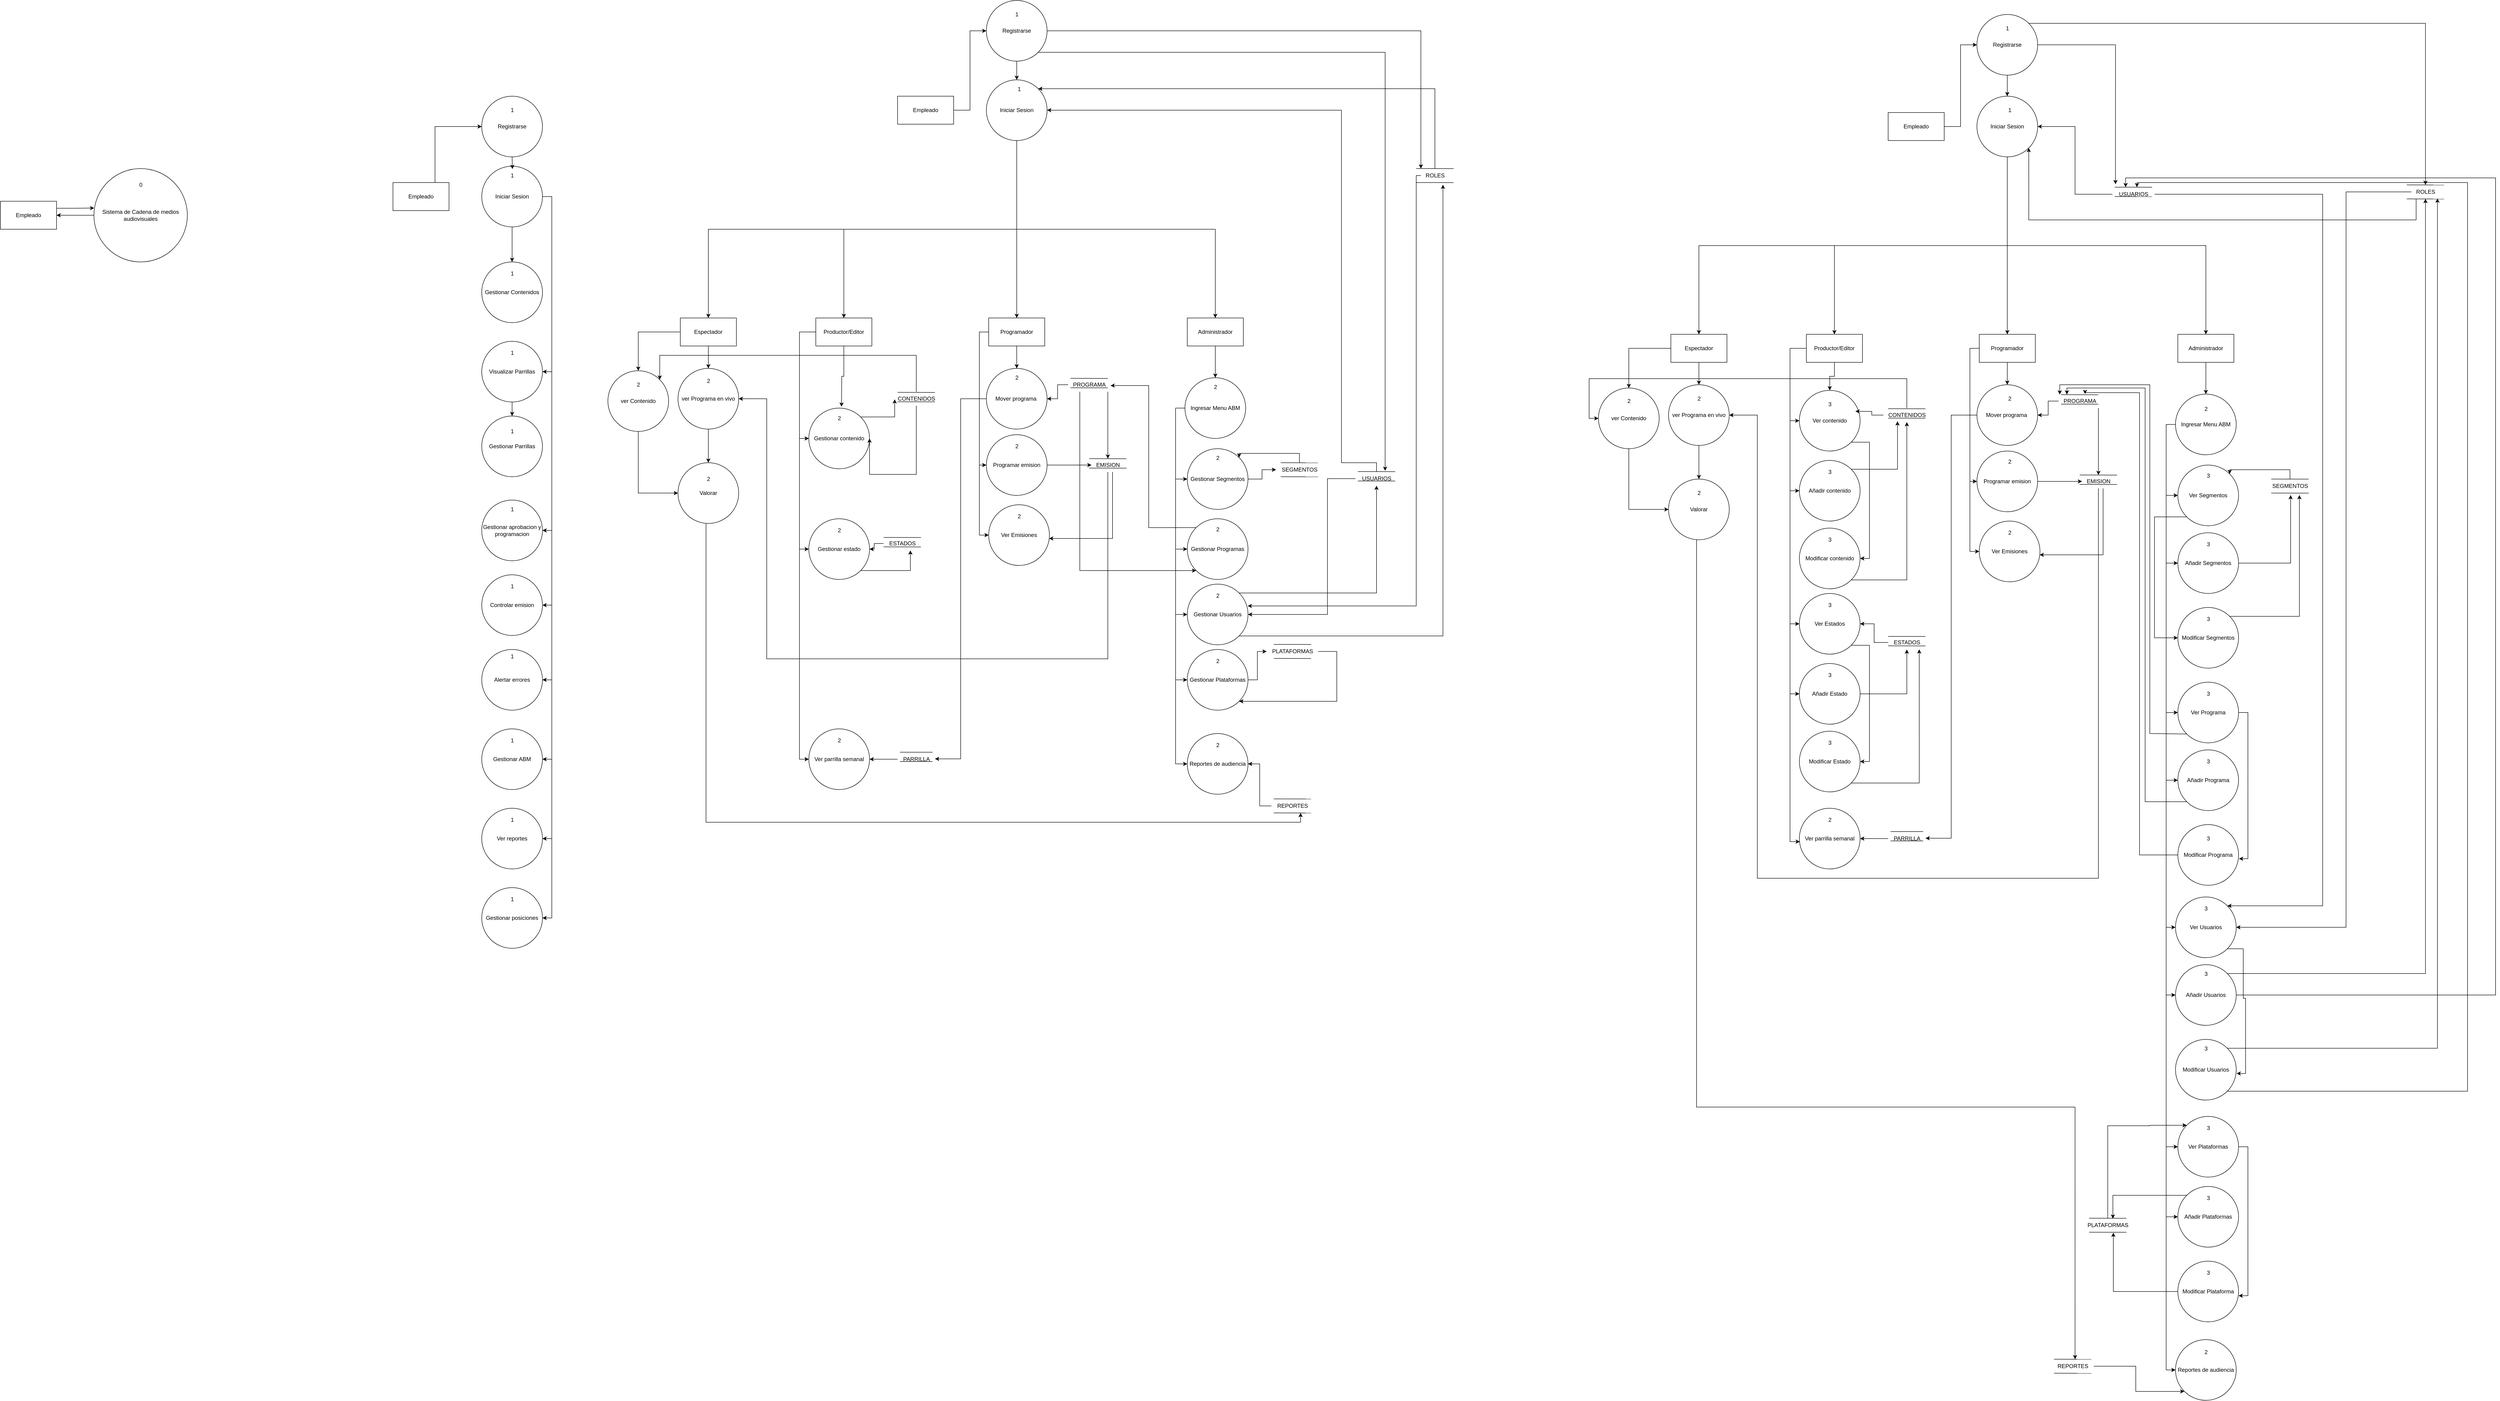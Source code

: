 <mxfile version="21.2.8" type="device">
  <diagram name="Página-1" id="yC_Nv15zv4otKrWb0r18">
    <mxGraphModel dx="1780" dy="2088" grid="1" gridSize="10" guides="1" tooltips="1" connect="1" arrows="1" fold="1" page="1" pageScale="1" pageWidth="99827" pageHeight="991169" math="0" shadow="0">
      <root>
        <mxCell id="0" />
        <mxCell id="1" parent="0" />
        <mxCell id="aVHQifymBFc_l4_SO7kh-340" style="edgeStyle=orthogonalEdgeStyle;rounded=0;orthogonalLoop=1;jettySize=auto;html=1;exitX=1;exitY=1;exitDx=0;exitDy=0;entryX=1;entryY=0.5;entryDx=0;entryDy=0;" parent="1" edge="1">
          <mxGeometry relative="1" as="geometry">
            <mxPoint x="4581.284" y="1528.284" as="sourcePoint" />
          </mxGeometry>
        </mxCell>
        <mxCell id="aVHQifymBFc_l4_SO7kh-550" style="edgeStyle=orthogonalEdgeStyle;rounded=0;orthogonalLoop=1;jettySize=auto;html=1;exitX=0;exitY=0.5;exitDx=0;exitDy=0;entryX=1;entryY=0.5;entryDx=0;entryDy=0;" parent="1" source="aVHQifymBFc_l4_SO7kh-551" target="aVHQifymBFc_l4_SO7kh-553" edge="1">
          <mxGeometry relative="1" as="geometry" />
        </mxCell>
        <mxCell id="aVHQifymBFc_l4_SO7kh-551" value="Sistema de Cadena de medios audiovisuales" style="ellipse;whiteSpace=wrap;html=1;aspect=fixed;" parent="1" vertex="1">
          <mxGeometry x="5180" y="1660" width="200" height="200" as="geometry" />
        </mxCell>
        <mxCell id="aVHQifymBFc_l4_SO7kh-552" style="edgeStyle=orthogonalEdgeStyle;rounded=0;orthogonalLoop=1;jettySize=auto;html=1;exitX=1;exitY=0.25;exitDx=0;exitDy=0;entryX=0.003;entryY=0.423;entryDx=0;entryDy=0;entryPerimeter=0;" parent="1" source="aVHQifymBFc_l4_SO7kh-553" target="aVHQifymBFc_l4_SO7kh-551" edge="1">
          <mxGeometry relative="1" as="geometry" />
        </mxCell>
        <mxCell id="aVHQifymBFc_l4_SO7kh-553" value="Empleado" style="rounded=0;whiteSpace=wrap;html=1;" parent="1" vertex="1">
          <mxGeometry x="4980" y="1730" width="120" height="60" as="geometry" />
        </mxCell>
        <mxCell id="wUyjelmsx-gmg9dhheAU-3" style="edgeStyle=orthogonalEdgeStyle;rounded=0;orthogonalLoop=1;jettySize=auto;html=1;exitX=0.75;exitY=0;exitDx=0;exitDy=0;entryX=0;entryY=0.5;entryDx=0;entryDy=0;" edge="1" parent="1" source="aVHQifymBFc_l4_SO7kh-555" target="wUyjelmsx-gmg9dhheAU-1">
          <mxGeometry relative="1" as="geometry" />
        </mxCell>
        <mxCell id="aVHQifymBFc_l4_SO7kh-555" value="Empleado" style="rounded=0;whiteSpace=wrap;html=1;" parent="1" vertex="1">
          <mxGeometry x="5820" y="1690" width="120" height="60" as="geometry" />
        </mxCell>
        <mxCell id="aVHQifymBFc_l4_SO7kh-556" style="edgeStyle=orthogonalEdgeStyle;rounded=0;orthogonalLoop=1;jettySize=auto;html=1;" parent="1" source="aVHQifymBFc_l4_SO7kh-566" target="aVHQifymBFc_l4_SO7kh-567" edge="1">
          <mxGeometry relative="1" as="geometry" />
        </mxCell>
        <mxCell id="aVHQifymBFc_l4_SO7kh-557" style="edgeStyle=orthogonalEdgeStyle;rounded=0;orthogonalLoop=1;jettySize=auto;html=1;exitX=1;exitY=0.5;exitDx=0;exitDy=0;entryX=1;entryY=0.5;entryDx=0;entryDy=0;" parent="1" source="aVHQifymBFc_l4_SO7kh-566" target="aVHQifymBFc_l4_SO7kh-568" edge="1">
          <mxGeometry relative="1" as="geometry" />
        </mxCell>
        <mxCell id="aVHQifymBFc_l4_SO7kh-558" style="edgeStyle=orthogonalEdgeStyle;rounded=0;orthogonalLoop=1;jettySize=auto;html=1;exitX=1;exitY=0.5;exitDx=0;exitDy=0;entryX=1;entryY=0.5;entryDx=0;entryDy=0;" parent="1" source="aVHQifymBFc_l4_SO7kh-566" target="aVHQifymBFc_l4_SO7kh-569" edge="1">
          <mxGeometry relative="1" as="geometry" />
        </mxCell>
        <mxCell id="aVHQifymBFc_l4_SO7kh-561" style="edgeStyle=orthogonalEdgeStyle;rounded=0;orthogonalLoop=1;jettySize=auto;html=1;exitX=1;exitY=0.5;exitDx=0;exitDy=0;entryX=1;entryY=0.5;entryDx=0;entryDy=0;" parent="1" source="aVHQifymBFc_l4_SO7kh-566" target="aVHQifymBFc_l4_SO7kh-572" edge="1">
          <mxGeometry relative="1" as="geometry" />
        </mxCell>
        <mxCell id="aVHQifymBFc_l4_SO7kh-562" style="edgeStyle=orthogonalEdgeStyle;rounded=0;orthogonalLoop=1;jettySize=auto;html=1;exitX=1;exitY=0.5;exitDx=0;exitDy=0;entryX=1;entryY=0.5;entryDx=0;entryDy=0;" parent="1" source="aVHQifymBFc_l4_SO7kh-566" target="aVHQifymBFc_l4_SO7kh-573" edge="1">
          <mxGeometry relative="1" as="geometry" />
        </mxCell>
        <mxCell id="aVHQifymBFc_l4_SO7kh-563" style="edgeStyle=orthogonalEdgeStyle;rounded=0;orthogonalLoop=1;jettySize=auto;html=1;exitX=1;exitY=0.5;exitDx=0;exitDy=0;entryX=1;entryY=0.5;entryDx=0;entryDy=0;" parent="1" source="aVHQifymBFc_l4_SO7kh-566" target="aVHQifymBFc_l4_SO7kh-574" edge="1">
          <mxGeometry relative="1" as="geometry" />
        </mxCell>
        <mxCell id="aVHQifymBFc_l4_SO7kh-564" style="edgeStyle=orthogonalEdgeStyle;rounded=0;orthogonalLoop=1;jettySize=auto;html=1;exitX=1;exitY=0.5;exitDx=0;exitDy=0;entryX=1;entryY=0.5;entryDx=0;entryDy=0;" parent="1" source="aVHQifymBFc_l4_SO7kh-566" target="aVHQifymBFc_l4_SO7kh-575" edge="1">
          <mxGeometry relative="1" as="geometry" />
        </mxCell>
        <mxCell id="aVHQifymBFc_l4_SO7kh-565" style="edgeStyle=orthogonalEdgeStyle;rounded=0;orthogonalLoop=1;jettySize=auto;html=1;exitX=1;exitY=0.5;exitDx=0;exitDy=0;entryX=1;entryY=0.5;entryDx=0;entryDy=0;" parent="1" source="aVHQifymBFc_l4_SO7kh-566" target="aVHQifymBFc_l4_SO7kh-576" edge="1">
          <mxGeometry relative="1" as="geometry" />
        </mxCell>
        <mxCell id="aVHQifymBFc_l4_SO7kh-566" value="Iniciar Sesion" style="ellipse;whiteSpace=wrap;html=1;aspect=fixed;" parent="1" vertex="1">
          <mxGeometry x="6010" y="1655" width="130" height="130" as="geometry" />
        </mxCell>
        <mxCell id="aVHQifymBFc_l4_SO7kh-567" value="Gestionar Contenidos" style="ellipse;whiteSpace=wrap;html=1;aspect=fixed;" parent="1" vertex="1">
          <mxGeometry x="6010" y="1860" width="130" height="130" as="geometry" />
        </mxCell>
        <mxCell id="pgeDyyS8oXksHp_Y4zWR-24" style="edgeStyle=orthogonalEdgeStyle;rounded=0;orthogonalLoop=1;jettySize=auto;html=1;exitX=0.5;exitY=1;exitDx=0;exitDy=0;entryX=0.5;entryY=0;entryDx=0;entryDy=0;" parent="1" source="aVHQifymBFc_l4_SO7kh-568" target="aVHQifymBFc_l4_SO7kh-571" edge="1">
          <mxGeometry relative="1" as="geometry" />
        </mxCell>
        <mxCell id="aVHQifymBFc_l4_SO7kh-568" value="Visualizar Parrillas" style="ellipse;whiteSpace=wrap;html=1;aspect=fixed;" parent="1" vertex="1">
          <mxGeometry x="6010" y="2030" width="130" height="130" as="geometry" />
        </mxCell>
        <mxCell id="aVHQifymBFc_l4_SO7kh-569" value="Gestionar aprobacion y programacion" style="ellipse;whiteSpace=wrap;html=1;aspect=fixed;" parent="1" vertex="1">
          <mxGeometry x="6010" y="2370" width="130" height="130" as="geometry" />
        </mxCell>
        <mxCell id="aVHQifymBFc_l4_SO7kh-571" value="Gestionar Parrillas" style="ellipse;whiteSpace=wrap;html=1;aspect=fixed;" parent="1" vertex="1">
          <mxGeometry x="6010" y="2190" width="130" height="130" as="geometry" />
        </mxCell>
        <mxCell id="aVHQifymBFc_l4_SO7kh-572" value="Controlar emision" style="ellipse;whiteSpace=wrap;html=1;aspect=fixed;" parent="1" vertex="1">
          <mxGeometry x="6010" y="2530" width="130" height="130" as="geometry" />
        </mxCell>
        <mxCell id="aVHQifymBFc_l4_SO7kh-573" value="Alertar errores" style="ellipse;whiteSpace=wrap;html=1;aspect=fixed;" parent="1" vertex="1">
          <mxGeometry x="6010" y="2690" width="130" height="130" as="geometry" />
        </mxCell>
        <mxCell id="aVHQifymBFc_l4_SO7kh-574" value="Gestionar ABM" style="ellipse;whiteSpace=wrap;html=1;aspect=fixed;" parent="1" vertex="1">
          <mxGeometry x="6010" y="2860" width="130" height="130" as="geometry" />
        </mxCell>
        <mxCell id="aVHQifymBFc_l4_SO7kh-575" value="Ver reportes" style="ellipse;whiteSpace=wrap;html=1;aspect=fixed;" parent="1" vertex="1">
          <mxGeometry x="6010" y="3030" width="130" height="130" as="geometry" />
        </mxCell>
        <mxCell id="aVHQifymBFc_l4_SO7kh-576" value="Gestionar posiciones" style="ellipse;whiteSpace=wrap;html=1;aspect=fixed;" parent="1" vertex="1">
          <mxGeometry x="6010" y="3200" width="130" height="130" as="geometry" />
        </mxCell>
        <mxCell id="aVHQifymBFc_l4_SO7kh-577" style="edgeStyle=orthogonalEdgeStyle;rounded=0;orthogonalLoop=1;jettySize=auto;html=1;entryX=0;entryY=0.5;entryDx=0;entryDy=0;" parent="1" source="aVHQifymBFc_l4_SO7kh-578" target="wUyjelmsx-gmg9dhheAU-7" edge="1">
          <mxGeometry relative="1" as="geometry" />
        </mxCell>
        <mxCell id="aVHQifymBFc_l4_SO7kh-578" value="Empleado" style="rounded=0;whiteSpace=wrap;html=1;" parent="1" vertex="1">
          <mxGeometry x="6900" y="1505" width="120" height="60" as="geometry" />
        </mxCell>
        <mxCell id="-kQVbCw0q-Fh1bAhad9V-2" style="edgeStyle=orthogonalEdgeStyle;rounded=0;orthogonalLoop=1;jettySize=auto;html=1;exitX=0.5;exitY=1;exitDx=0;exitDy=0;entryX=0.5;entryY=0;entryDx=0;entryDy=0;" parent="1" source="aVHQifymBFc_l4_SO7kh-580" target="aVHQifymBFc_l4_SO7kh-687" edge="1">
          <mxGeometry relative="1" as="geometry" />
        </mxCell>
        <mxCell id="aVHQifymBFc_l4_SO7kh-580" value="Iniciar Sesion" style="ellipse;whiteSpace=wrap;html=1;aspect=fixed;" parent="1" vertex="1">
          <mxGeometry x="7090" y="1470" width="130" height="130" as="geometry" />
        </mxCell>
        <mxCell id="aVHQifymBFc_l4_SO7kh-583" value="Ver parrilla semanal" style="ellipse;whiteSpace=wrap;html=1;aspect=fixed;" parent="1" vertex="1">
          <mxGeometry x="6710" y="2860" width="130" height="130" as="geometry" />
        </mxCell>
        <mxCell id="aVHQifymBFc_l4_SO7kh-584" value="Gestionar estado" style="ellipse;whiteSpace=wrap;html=1;aspect=fixed;" parent="1" vertex="1">
          <mxGeometry x="6710" y="2410" width="130" height="130" as="geometry" />
        </mxCell>
        <mxCell id="aVHQifymBFc_l4_SO7kh-585" style="edgeStyle=orthogonalEdgeStyle;rounded=0;orthogonalLoop=1;jettySize=auto;html=1;exitX=0;exitY=0.5;exitDx=0;exitDy=0;entryX=1;entryY=0.474;entryDx=0;entryDy=0;entryPerimeter=0;" parent="1" source="aVHQifymBFc_l4_SO7kh-586" target="aVHQifymBFc_l4_SO7kh-621" edge="1">
          <mxGeometry relative="1" as="geometry" />
        </mxCell>
        <mxCell id="aVHQifymBFc_l4_SO7kh-586" value="Mover programa&amp;nbsp;" style="ellipse;whiteSpace=wrap;html=1;aspect=fixed;" parent="1" vertex="1">
          <mxGeometry x="7090" y="2088" width="130" height="130" as="geometry" />
        </mxCell>
        <mxCell id="aVHQifymBFc_l4_SO7kh-589" style="edgeStyle=orthogonalEdgeStyle;rounded=0;orthogonalLoop=1;jettySize=auto;html=1;exitX=0.5;exitY=1;exitDx=0;exitDy=0;" parent="1" source="aVHQifymBFc_l4_SO7kh-580" target="aVHQifymBFc_l4_SO7kh-605" edge="1">
          <mxGeometry relative="1" as="geometry">
            <mxPoint x="7220" y="1865" as="sourcePoint" />
          </mxGeometry>
        </mxCell>
        <mxCell id="aVHQifymBFc_l4_SO7kh-591" value="" style="endArrow=none;html=1;rounded=0;" parent="1" edge="1">
          <mxGeometry width="50" height="50" relative="1" as="geometry">
            <mxPoint x="7885" y="2308.92" as="sourcePoint" />
            <mxPoint x="7965" y="2309.08" as="targetPoint" />
            <Array as="points">
              <mxPoint x="7885" y="2308.92" />
            </Array>
          </mxGeometry>
        </mxCell>
        <mxCell id="aVHQifymBFc_l4_SO7kh-592" value="" style="endArrow=none;html=1;rounded=0;" parent="1" edge="1">
          <mxGeometry width="50" height="50" relative="1" as="geometry">
            <mxPoint x="7885" y="2329.08" as="sourcePoint" />
            <mxPoint x="7965" y="2329.24" as="targetPoint" />
            <Array as="points">
              <mxPoint x="7885" y="2329.08" />
            </Array>
          </mxGeometry>
        </mxCell>
        <mxCell id="aVHQifymBFc_l4_SO7kh-594" style="edgeStyle=orthogonalEdgeStyle;rounded=0;orthogonalLoop=1;jettySize=auto;html=1;exitX=0.5;exitY=1;exitDx=0;exitDy=0;" parent="1" source="aVHQifymBFc_l4_SO7kh-599" edge="1">
          <mxGeometry relative="1" as="geometry">
            <mxPoint x="6780" y="2170" as="targetPoint" />
          </mxGeometry>
        </mxCell>
        <mxCell id="aVHQifymBFc_l4_SO7kh-595" style="edgeStyle=orthogonalEdgeStyle;rounded=0;orthogonalLoop=1;jettySize=auto;html=1;exitX=0;exitY=0.5;exitDx=0;exitDy=0;entryX=0;entryY=0.5;entryDx=0;entryDy=0;" parent="1" source="aVHQifymBFc_l4_SO7kh-599" target="aVHQifymBFc_l4_SO7kh-606" edge="1">
          <mxGeometry relative="1" as="geometry" />
        </mxCell>
        <mxCell id="aVHQifymBFc_l4_SO7kh-596" style="edgeStyle=orthogonalEdgeStyle;rounded=0;orthogonalLoop=1;jettySize=auto;html=1;exitX=0;exitY=0.5;exitDx=0;exitDy=0;entryX=0;entryY=0.5;entryDx=0;entryDy=0;" parent="1" source="aVHQifymBFc_l4_SO7kh-599" target="aVHQifymBFc_l4_SO7kh-584" edge="1">
          <mxGeometry relative="1" as="geometry">
            <mxPoint x="6680" y="2410" as="targetPoint" />
          </mxGeometry>
        </mxCell>
        <mxCell id="aVHQifymBFc_l4_SO7kh-598" style="edgeStyle=orthogonalEdgeStyle;rounded=0;orthogonalLoop=1;jettySize=auto;html=1;exitX=0;exitY=0.5;exitDx=0;exitDy=0;entryX=0;entryY=0.5;entryDx=0;entryDy=0;" parent="1" source="aVHQifymBFc_l4_SO7kh-599" target="aVHQifymBFc_l4_SO7kh-583" edge="1">
          <mxGeometry relative="1" as="geometry" />
        </mxCell>
        <mxCell id="aVHQifymBFc_l4_SO7kh-599" value="Productor/Editor" style="rounded=0;whiteSpace=wrap;html=1;" parent="1" vertex="1">
          <mxGeometry x="6725" y="1980" width="120" height="60" as="geometry" />
        </mxCell>
        <mxCell id="aVHQifymBFc_l4_SO7kh-600" style="edgeStyle=orthogonalEdgeStyle;rounded=0;orthogonalLoop=1;jettySize=auto;html=1;exitX=0.5;exitY=1;exitDx=0;exitDy=0;entryX=0.5;entryY=0;entryDx=0;entryDy=0;" parent="1" source="aVHQifymBFc_l4_SO7kh-603" target="aVHQifymBFc_l4_SO7kh-586" edge="1">
          <mxGeometry relative="1" as="geometry" />
        </mxCell>
        <mxCell id="aVHQifymBFc_l4_SO7kh-601" style="edgeStyle=orthogonalEdgeStyle;rounded=0;orthogonalLoop=1;jettySize=auto;html=1;exitX=0;exitY=0.5;exitDx=0;exitDy=0;entryX=0;entryY=0.5;entryDx=0;entryDy=0;" parent="1" source="aVHQifymBFc_l4_SO7kh-603" target="aVHQifymBFc_l4_SO7kh-627" edge="1">
          <mxGeometry relative="1" as="geometry" />
        </mxCell>
        <mxCell id="aVHQifymBFc_l4_SO7kh-602" style="edgeStyle=orthogonalEdgeStyle;rounded=0;orthogonalLoop=1;jettySize=auto;html=1;exitX=0;exitY=0.5;exitDx=0;exitDy=0;entryX=0;entryY=0.5;entryDx=0;entryDy=0;" parent="1" source="aVHQifymBFc_l4_SO7kh-603" target="aVHQifymBFc_l4_SO7kh-664" edge="1">
          <mxGeometry relative="1" as="geometry" />
        </mxCell>
        <mxCell id="aVHQifymBFc_l4_SO7kh-603" value="Programador" style="rounded=0;whiteSpace=wrap;html=1;" parent="1" vertex="1">
          <mxGeometry x="7095" y="1980" width="120" height="60" as="geometry" />
        </mxCell>
        <mxCell id="aVHQifymBFc_l4_SO7kh-604" style="edgeStyle=orthogonalEdgeStyle;rounded=0;orthogonalLoop=1;jettySize=auto;html=1;exitX=0.5;exitY=1;exitDx=0;exitDy=0;" parent="1" source="aVHQifymBFc_l4_SO7kh-605" target="aVHQifymBFc_l4_SO7kh-636" edge="1">
          <mxGeometry relative="1" as="geometry" />
        </mxCell>
        <mxCell id="aVHQifymBFc_l4_SO7kh-605" value="Administrador" style="rounded=0;whiteSpace=wrap;html=1;" parent="1" vertex="1">
          <mxGeometry x="7520" y="1980" width="120" height="60" as="geometry" />
        </mxCell>
        <mxCell id="aVHQifymBFc_l4_SO7kh-606" value="Gestionar contenido" style="ellipse;whiteSpace=wrap;html=1;aspect=fixed;" parent="1" vertex="1">
          <mxGeometry x="6710" y="2173" width="130" height="130" as="geometry" />
        </mxCell>
        <mxCell id="aVHQifymBFc_l4_SO7kh-609" value="2" style="text;html=1;align=center;verticalAlign=middle;resizable=0;points=[];autosize=1;strokeColor=none;fillColor=none;" parent="1" vertex="1">
          <mxGeometry x="6760" y="2870" width="30" height="30" as="geometry" />
        </mxCell>
        <mxCell id="aVHQifymBFc_l4_SO7kh-610" value="" style="endArrow=none;html=1;rounded=0;" parent="1" edge="1">
          <mxGeometry width="50" height="50" relative="1" as="geometry">
            <mxPoint x="6900" y="2139.3" as="sourcePoint" />
            <mxPoint x="6980" y="2139.46" as="targetPoint" />
            <Array as="points">
              <mxPoint x="6900" y="2139.3" />
            </Array>
          </mxGeometry>
        </mxCell>
        <mxCell id="aVHQifymBFc_l4_SO7kh-611" value="" style="endArrow=none;html=1;rounded=0;" parent="1" edge="1">
          <mxGeometry width="50" height="50" relative="1" as="geometry">
            <mxPoint x="6900" y="2159.46" as="sourcePoint" />
            <mxPoint x="6980" y="2159.62" as="targetPoint" />
            <Array as="points">
              <mxPoint x="6900" y="2159.46" />
            </Array>
          </mxGeometry>
        </mxCell>
        <mxCell id="aVHQifymBFc_l4_SO7kh-612" style="edgeStyle=orthogonalEdgeStyle;rounded=0;orthogonalLoop=1;jettySize=auto;html=1;entryX=1;entryY=0.5;entryDx=0;entryDy=0;" parent="1" source="aVHQifymBFc_l4_SO7kh-613" target="aVHQifymBFc_l4_SO7kh-606" edge="1">
          <mxGeometry relative="1" as="geometry">
            <Array as="points">
              <mxPoint x="6940" y="2315" />
            </Array>
          </mxGeometry>
        </mxCell>
        <mxCell id="pgeDyyS8oXksHp_Y4zWR-33" style="edgeStyle=orthogonalEdgeStyle;rounded=0;orthogonalLoop=1;jettySize=auto;html=1;entryX=1;entryY=0;entryDx=0;entryDy=0;" parent="1" source="aVHQifymBFc_l4_SO7kh-613" target="pgeDyyS8oXksHp_Y4zWR-30" edge="1">
          <mxGeometry relative="1" as="geometry">
            <Array as="points">
              <mxPoint x="6940" y="2060" />
              <mxPoint x="6391" y="2060" />
            </Array>
          </mxGeometry>
        </mxCell>
        <mxCell id="aVHQifymBFc_l4_SO7kh-613" value="CONTENIDOS" style="text;html=1;align=center;verticalAlign=middle;resizable=0;points=[];autosize=1;strokeColor=none;fillColor=none;" parent="1" vertex="1">
          <mxGeometry x="6890" y="2138" width="100" height="30" as="geometry" />
        </mxCell>
        <mxCell id="aVHQifymBFc_l4_SO7kh-614" value="" style="endArrow=none;html=1;rounded=0;" parent="1" edge="1">
          <mxGeometry width="50" height="50" relative="1" as="geometry">
            <mxPoint x="6870" y="2450" as="sourcePoint" />
            <mxPoint x="6950" y="2450.16" as="targetPoint" />
            <Array as="points">
              <mxPoint x="6870" y="2450" />
            </Array>
          </mxGeometry>
        </mxCell>
        <mxCell id="aVHQifymBFc_l4_SO7kh-615" value="" style="endArrow=none;html=1;rounded=0;" parent="1" edge="1">
          <mxGeometry width="50" height="50" relative="1" as="geometry">
            <mxPoint x="6870" y="2470.16" as="sourcePoint" />
            <mxPoint x="6950" y="2470.32" as="targetPoint" />
            <Array as="points">
              <mxPoint x="6870" y="2470.16" />
            </Array>
          </mxGeometry>
        </mxCell>
        <mxCell id="aVHQifymBFc_l4_SO7kh-616" style="edgeStyle=orthogonalEdgeStyle;rounded=0;orthogonalLoop=1;jettySize=auto;html=1;" parent="1" source="aVHQifymBFc_l4_SO7kh-617" target="aVHQifymBFc_l4_SO7kh-584" edge="1">
          <mxGeometry relative="1" as="geometry" />
        </mxCell>
        <mxCell id="aVHQifymBFc_l4_SO7kh-617" value="ESTADOS" style="text;html=1;align=center;verticalAlign=middle;resizable=0;points=[];autosize=1;strokeColor=none;fillColor=none;" parent="1" vertex="1">
          <mxGeometry x="6870" y="2448" width="80" height="30" as="geometry" />
        </mxCell>
        <mxCell id="aVHQifymBFc_l4_SO7kh-618" value="" style="endArrow=none;html=1;rounded=0;" parent="1" edge="1">
          <mxGeometry width="50" height="50" relative="1" as="geometry">
            <mxPoint x="6905" y="2910" as="sourcePoint" />
            <mxPoint x="6975" y="2910" as="targetPoint" />
          </mxGeometry>
        </mxCell>
        <mxCell id="aVHQifymBFc_l4_SO7kh-619" value="" style="endArrow=none;html=1;rounded=0;" parent="1" edge="1">
          <mxGeometry width="50" height="50" relative="1" as="geometry">
            <mxPoint x="6905" y="2930" as="sourcePoint" />
            <mxPoint x="6975" y="2930" as="targetPoint" />
          </mxGeometry>
        </mxCell>
        <mxCell id="aVHQifymBFc_l4_SO7kh-620" style="edgeStyle=orthogonalEdgeStyle;rounded=0;orthogonalLoop=1;jettySize=auto;html=1;entryX=1;entryY=0.5;entryDx=0;entryDy=0;" parent="1" source="aVHQifymBFc_l4_SO7kh-621" target="aVHQifymBFc_l4_SO7kh-583" edge="1">
          <mxGeometry relative="1" as="geometry" />
        </mxCell>
        <mxCell id="aVHQifymBFc_l4_SO7kh-621" value="PARRILLA" style="text;html=1;align=center;verticalAlign=middle;resizable=0;points=[];autosize=1;strokeColor=none;fillColor=none;" parent="1" vertex="1">
          <mxGeometry x="6900" y="2910" width="80" height="30" as="geometry" />
        </mxCell>
        <mxCell id="aVHQifymBFc_l4_SO7kh-622" value="" style="endArrow=none;html=1;rounded=0;" parent="1" edge="1">
          <mxGeometry width="50" height="50" relative="1" as="geometry">
            <mxPoint x="7270" y="2109.3" as="sourcePoint" />
            <mxPoint x="7350" y="2109.46" as="targetPoint" />
            <Array as="points">
              <mxPoint x="7270" y="2109.3" />
            </Array>
          </mxGeometry>
        </mxCell>
        <mxCell id="aVHQifymBFc_l4_SO7kh-623" value="" style="endArrow=none;html=1;rounded=0;" parent="1" edge="1">
          <mxGeometry width="50" height="50" relative="1" as="geometry">
            <mxPoint x="7270" y="2129.46" as="sourcePoint" />
            <mxPoint x="7350" y="2129.62" as="targetPoint" />
            <Array as="points">
              <mxPoint x="7270" y="2129.46" />
            </Array>
          </mxGeometry>
        </mxCell>
        <mxCell id="aVHQifymBFc_l4_SO7kh-624" style="edgeStyle=orthogonalEdgeStyle;rounded=0;orthogonalLoop=1;jettySize=auto;html=1;" parent="1" source="aVHQifymBFc_l4_SO7kh-625" target="aVHQifymBFc_l4_SO7kh-586" edge="1">
          <mxGeometry relative="1" as="geometry" />
        </mxCell>
        <mxCell id="aVHQifymBFc_l4_SO7kh-684" style="edgeStyle=orthogonalEdgeStyle;rounded=0;orthogonalLoop=1;jettySize=auto;html=1;entryX=0;entryY=1;entryDx=0;entryDy=0;" parent="1" source="aVHQifymBFc_l4_SO7kh-625" target="aVHQifymBFc_l4_SO7kh-639" edge="1">
          <mxGeometry relative="1" as="geometry">
            <Array as="points">
              <mxPoint x="7290" y="2521" />
            </Array>
          </mxGeometry>
        </mxCell>
        <mxCell id="aVHQifymBFc_l4_SO7kh-625" value="PROGRAMA" style="text;html=1;align=center;verticalAlign=middle;resizable=0;points=[];autosize=1;strokeColor=none;fillColor=none;" parent="1" vertex="1">
          <mxGeometry x="7265" y="2108" width="90" height="30" as="geometry" />
        </mxCell>
        <mxCell id="aVHQifymBFc_l4_SO7kh-626" style="edgeStyle=orthogonalEdgeStyle;rounded=0;orthogonalLoop=1;jettySize=auto;html=1;" parent="1" source="aVHQifymBFc_l4_SO7kh-627" target="aVHQifymBFc_l4_SO7kh-663" edge="1">
          <mxGeometry relative="1" as="geometry" />
        </mxCell>
        <mxCell id="aVHQifymBFc_l4_SO7kh-627" value="Programar emision" style="ellipse;whiteSpace=wrap;html=1;aspect=fixed;" parent="1" vertex="1">
          <mxGeometry x="7090" y="2230" width="130" height="130" as="geometry" />
        </mxCell>
        <mxCell id="aVHQifymBFc_l4_SO7kh-628" style="edgeStyle=orthogonalEdgeStyle;rounded=0;orthogonalLoop=1;jettySize=auto;html=1;exitX=0;exitY=0.5;exitDx=0;exitDy=0;entryX=0;entryY=0.5;entryDx=0;entryDy=0;" parent="1" source="aVHQifymBFc_l4_SO7kh-636" target="aVHQifymBFc_l4_SO7kh-641" edge="1">
          <mxGeometry relative="1" as="geometry" />
        </mxCell>
        <mxCell id="aVHQifymBFc_l4_SO7kh-629" style="edgeStyle=orthogonalEdgeStyle;rounded=0;orthogonalLoop=1;jettySize=auto;html=1;exitX=0;exitY=0.5;exitDx=0;exitDy=0;entryX=0;entryY=0.5;entryDx=0;entryDy=0;" parent="1" source="aVHQifymBFc_l4_SO7kh-636" target="aVHQifymBFc_l4_SO7kh-639" edge="1">
          <mxGeometry relative="1" as="geometry" />
        </mxCell>
        <mxCell id="aVHQifymBFc_l4_SO7kh-630" style="edgeStyle=orthogonalEdgeStyle;rounded=0;orthogonalLoop=1;jettySize=auto;html=1;exitX=0;exitY=0.5;exitDx=0;exitDy=0;entryX=0;entryY=0.5;entryDx=0;entryDy=0;" parent="1" source="aVHQifymBFc_l4_SO7kh-636" target="aVHQifymBFc_l4_SO7kh-643" edge="1">
          <mxGeometry relative="1" as="geometry" />
        </mxCell>
        <mxCell id="aVHQifymBFc_l4_SO7kh-633" style="edgeStyle=orthogonalEdgeStyle;rounded=0;orthogonalLoop=1;jettySize=auto;html=1;exitX=0;exitY=0.5;exitDx=0;exitDy=0;entryX=0;entryY=0.5;entryDx=0;entryDy=0;" parent="1" source="aVHQifymBFc_l4_SO7kh-636" target="aVHQifymBFc_l4_SO7kh-645" edge="1">
          <mxGeometry relative="1" as="geometry" />
        </mxCell>
        <mxCell id="aVHQifymBFc_l4_SO7kh-634" style="edgeStyle=orthogonalEdgeStyle;rounded=0;orthogonalLoop=1;jettySize=auto;html=1;exitX=0;exitY=0.5;exitDx=0;exitDy=0;entryX=0;entryY=0.5;entryDx=0;entryDy=0;" parent="1" source="aVHQifymBFc_l4_SO7kh-636" target="aVHQifymBFc_l4_SO7kh-637" edge="1">
          <mxGeometry relative="1" as="geometry" />
        </mxCell>
        <mxCell id="aVHQifymBFc_l4_SO7kh-636" value="Ingresar Menu ABM" style="ellipse;whiteSpace=wrap;html=1;aspect=fixed;" parent="1" vertex="1">
          <mxGeometry x="7515" y="2108" width="130" height="130" as="geometry" />
        </mxCell>
        <mxCell id="aVHQifymBFc_l4_SO7kh-637" value="Reportes de audiencia" style="ellipse;whiteSpace=wrap;html=1;aspect=fixed;" parent="1" vertex="1">
          <mxGeometry x="7520" y="2870" width="130" height="130" as="geometry" />
        </mxCell>
        <mxCell id="aVHQifymBFc_l4_SO7kh-638" style="edgeStyle=orthogonalEdgeStyle;rounded=0;orthogonalLoop=1;jettySize=auto;html=1;exitX=0;exitY=0;exitDx=0;exitDy=0;entryX=1.008;entryY=0.559;entryDx=0;entryDy=0;entryPerimeter=0;" parent="1" source="aVHQifymBFc_l4_SO7kh-639" target="aVHQifymBFc_l4_SO7kh-625" edge="1">
          <mxGeometry relative="1" as="geometry" />
        </mxCell>
        <mxCell id="aVHQifymBFc_l4_SO7kh-639" value="Gestionar Programas" style="ellipse;whiteSpace=wrap;html=1;aspect=fixed;" parent="1" vertex="1">
          <mxGeometry x="7520" y="2410" width="130" height="130" as="geometry" />
        </mxCell>
        <mxCell id="aVHQifymBFc_l4_SO7kh-640" style="edgeStyle=orthogonalEdgeStyle;rounded=0;orthogonalLoop=1;jettySize=auto;html=1;exitX=1;exitY=0.5;exitDx=0;exitDy=0;" parent="1" source="aVHQifymBFc_l4_SO7kh-641" target="aVHQifymBFc_l4_SO7kh-670" edge="1">
          <mxGeometry relative="1" as="geometry" />
        </mxCell>
        <mxCell id="aVHQifymBFc_l4_SO7kh-641" value="Gestionar Segmentos" style="ellipse;whiteSpace=wrap;html=1;aspect=fixed;" parent="1" vertex="1">
          <mxGeometry x="7520" y="2260" width="130" height="130" as="geometry" />
        </mxCell>
        <mxCell id="-kQVbCw0q-Fh1bAhad9V-3" style="edgeStyle=orthogonalEdgeStyle;rounded=0;orthogonalLoop=1;jettySize=auto;html=1;exitX=1;exitY=0;exitDx=0;exitDy=0;" parent="1" source="aVHQifymBFc_l4_SO7kh-643" target="aVHQifymBFc_l4_SO7kh-653" edge="1">
          <mxGeometry relative="1" as="geometry" />
        </mxCell>
        <mxCell id="aVHQifymBFc_l4_SO7kh-643" value="Gestionar Usuarios" style="ellipse;whiteSpace=wrap;html=1;aspect=fixed;" parent="1" vertex="1">
          <mxGeometry x="7520" y="2550" width="130" height="130" as="geometry" />
        </mxCell>
        <mxCell id="aVHQifymBFc_l4_SO7kh-644" style="edgeStyle=orthogonalEdgeStyle;rounded=0;orthogonalLoop=1;jettySize=auto;html=1;" parent="1" source="aVHQifymBFc_l4_SO7kh-645" target="aVHQifymBFc_l4_SO7kh-659" edge="1">
          <mxGeometry relative="1" as="geometry" />
        </mxCell>
        <mxCell id="aVHQifymBFc_l4_SO7kh-645" value="Gestionar Plataformas" style="ellipse;whiteSpace=wrap;html=1;aspect=fixed;" parent="1" vertex="1">
          <mxGeometry x="7520" y="2690" width="130" height="130" as="geometry" />
        </mxCell>
        <mxCell id="aVHQifymBFc_l4_SO7kh-648" value="" style="endArrow=none;html=1;rounded=0;" parent="1" edge="1">
          <mxGeometry width="50" height="50" relative="1" as="geometry">
            <mxPoint x="7705" y="3010" as="sourcePoint" />
            <mxPoint x="7785" y="3010.16" as="targetPoint" />
            <Array as="points">
              <mxPoint x="7705" y="3010" />
            </Array>
          </mxGeometry>
        </mxCell>
        <mxCell id="aVHQifymBFc_l4_SO7kh-649" value="" style="endArrow=none;html=1;rounded=0;" parent="1" edge="1">
          <mxGeometry width="50" height="50" relative="1" as="geometry">
            <mxPoint x="7705" y="3040" as="sourcePoint" />
            <mxPoint x="7785" y="3040.16" as="targetPoint" />
            <Array as="points">
              <mxPoint x="7705" y="3040" />
            </Array>
          </mxGeometry>
        </mxCell>
        <mxCell id="aVHQifymBFc_l4_SO7kh-650" style="edgeStyle=orthogonalEdgeStyle;rounded=0;orthogonalLoop=1;jettySize=auto;html=1;entryX=1;entryY=0.5;entryDx=0;entryDy=0;" parent="1" source="aVHQifymBFc_l4_SO7kh-651" target="aVHQifymBFc_l4_SO7kh-637" edge="1">
          <mxGeometry relative="1" as="geometry" />
        </mxCell>
        <mxCell id="aVHQifymBFc_l4_SO7kh-651" value="REPORTES" style="text;html=1;align=center;verticalAlign=middle;resizable=0;points=[];autosize=1;strokeColor=none;fillColor=none;" parent="1" vertex="1">
          <mxGeometry x="7700" y="3010" width="90" height="30" as="geometry" />
        </mxCell>
        <mxCell id="aVHQifymBFc_l4_SO7kh-652" value="" style="endArrow=none;html=1;rounded=0;" parent="1" target="aVHQifymBFc_l4_SO7kh-653" edge="1">
          <mxGeometry width="50" height="50" relative="1" as="geometry">
            <mxPoint x="7880" y="2339" as="sourcePoint" />
            <mxPoint x="7960" y="2339.16" as="targetPoint" />
            <Array as="points" />
          </mxGeometry>
        </mxCell>
        <mxCell id="-kQVbCw0q-Fh1bAhad9V-4" style="edgeStyle=orthogonalEdgeStyle;rounded=0;orthogonalLoop=1;jettySize=auto;html=1;entryX=1;entryY=0.5;entryDx=0;entryDy=0;" parent="1" source="aVHQifymBFc_l4_SO7kh-653" target="aVHQifymBFc_l4_SO7kh-643" edge="1">
          <mxGeometry relative="1" as="geometry">
            <Array as="points">
              <mxPoint x="7820" y="2324" />
              <mxPoint x="7820" y="2615" />
            </Array>
          </mxGeometry>
        </mxCell>
        <mxCell id="wUyjelmsx-gmg9dhheAU-11" style="edgeStyle=orthogonalEdgeStyle;rounded=0;orthogonalLoop=1;jettySize=auto;html=1;entryX=1;entryY=0.5;entryDx=0;entryDy=0;" edge="1" parent="1" source="aVHQifymBFc_l4_SO7kh-653" target="aVHQifymBFc_l4_SO7kh-580">
          <mxGeometry relative="1" as="geometry">
            <Array as="points">
              <mxPoint x="7925" y="2290" />
              <mxPoint x="7850" y="2290" />
              <mxPoint x="7850" y="1535" />
            </Array>
          </mxGeometry>
        </mxCell>
        <mxCell id="aVHQifymBFc_l4_SO7kh-653" value="USUARIOS" style="text;html=1;align=center;verticalAlign=middle;resizable=0;points=[];autosize=1;strokeColor=none;fillColor=none;" parent="1" vertex="1">
          <mxGeometry x="7880" y="2309.08" width="90" height="30" as="geometry" />
        </mxCell>
        <mxCell id="aVHQifymBFc_l4_SO7kh-656" value="" style="endArrow=none;html=1;rounded=0;" parent="1" edge="1">
          <mxGeometry width="50" height="50" relative="1" as="geometry">
            <mxPoint x="7705" y="2679.17" as="sourcePoint" />
            <mxPoint x="7785" y="2679.33" as="targetPoint" />
            <Array as="points">
              <mxPoint x="7705" y="2679.17" />
            </Array>
          </mxGeometry>
        </mxCell>
        <mxCell id="aVHQifymBFc_l4_SO7kh-657" value="" style="endArrow=none;html=1;rounded=0;" parent="1" edge="1">
          <mxGeometry width="50" height="50" relative="1" as="geometry">
            <mxPoint x="7705" y="2709.17" as="sourcePoint" />
            <mxPoint x="7785" y="2709.33" as="targetPoint" />
            <Array as="points">
              <mxPoint x="7705" y="2709.17" />
            </Array>
          </mxGeometry>
        </mxCell>
        <mxCell id="aVHQifymBFc_l4_SO7kh-658" style="edgeStyle=orthogonalEdgeStyle;rounded=0;orthogonalLoop=1;jettySize=auto;html=1;entryX=1;entryY=1;entryDx=0;entryDy=0;" parent="1" source="aVHQifymBFc_l4_SO7kh-659" target="aVHQifymBFc_l4_SO7kh-645" edge="1">
          <mxGeometry relative="1" as="geometry">
            <Array as="points">
              <mxPoint x="7840" y="2694" />
              <mxPoint x="7840" y="2801" />
            </Array>
          </mxGeometry>
        </mxCell>
        <mxCell id="aVHQifymBFc_l4_SO7kh-659" value="PLATAFORMAS" style="text;html=1;align=center;verticalAlign=middle;resizable=0;points=[];autosize=1;strokeColor=none;fillColor=none;" parent="1" vertex="1">
          <mxGeometry x="7690" y="2679.17" width="110" height="30" as="geometry" />
        </mxCell>
        <mxCell id="aVHQifymBFc_l4_SO7kh-660" value="" style="endArrow=none;html=1;rounded=0;" parent="1" edge="1">
          <mxGeometry width="50" height="50" relative="1" as="geometry">
            <mxPoint x="7310" y="2281.3" as="sourcePoint" />
            <mxPoint x="7390" y="2281.46" as="targetPoint" />
            <Array as="points">
              <mxPoint x="7310" y="2281.3" />
            </Array>
          </mxGeometry>
        </mxCell>
        <mxCell id="aVHQifymBFc_l4_SO7kh-661" value="" style="endArrow=none;html=1;rounded=0;" parent="1" edge="1">
          <mxGeometry width="50" height="50" relative="1" as="geometry">
            <mxPoint x="7310" y="2301.46" as="sourcePoint" />
            <mxPoint x="7390" y="2301.62" as="targetPoint" />
            <Array as="points">
              <mxPoint x="7310" y="2301.46" />
            </Array>
          </mxGeometry>
        </mxCell>
        <mxCell id="aVHQifymBFc_l4_SO7kh-662" style="edgeStyle=orthogonalEdgeStyle;rounded=0;orthogonalLoop=1;jettySize=auto;html=1;entryX=0.994;entryY=0.556;entryDx=0;entryDy=0;entryPerimeter=0;" parent="1" source="aVHQifymBFc_l4_SO7kh-663" target="aVHQifymBFc_l4_SO7kh-664" edge="1">
          <mxGeometry relative="1" as="geometry">
            <Array as="points">
              <mxPoint x="7360" y="2452" />
            </Array>
          </mxGeometry>
        </mxCell>
        <mxCell id="aVHQifymBFc_l4_SO7kh-701" style="edgeStyle=orthogonalEdgeStyle;rounded=0;orthogonalLoop=1;jettySize=auto;html=1;entryX=1;entryY=0.5;entryDx=0;entryDy=0;" parent="1" source="aVHQifymBFc_l4_SO7kh-663" target="aVHQifymBFc_l4_SO7kh-689" edge="1">
          <mxGeometry relative="1" as="geometry">
            <Array as="points">
              <mxPoint x="7350" y="2710" />
              <mxPoint x="6620" y="2710" />
              <mxPoint x="6620" y="2153" />
            </Array>
          </mxGeometry>
        </mxCell>
        <mxCell id="aVHQifymBFc_l4_SO7kh-663" value="EMISION" style="text;html=1;align=center;verticalAlign=middle;resizable=0;points=[];autosize=1;strokeColor=none;fillColor=none;" parent="1" vertex="1">
          <mxGeometry x="7315" y="2280" width="70" height="30" as="geometry" />
        </mxCell>
        <mxCell id="aVHQifymBFc_l4_SO7kh-664" value="Ver Emisiones" style="ellipse;whiteSpace=wrap;html=1;aspect=fixed;" parent="1" vertex="1">
          <mxGeometry x="7095" y="2380" width="130" height="130" as="geometry" />
        </mxCell>
        <mxCell id="aVHQifymBFc_l4_SO7kh-667" value="" style="endArrow=none;html=1;rounded=0;" parent="1" edge="1">
          <mxGeometry width="50" height="50" relative="1" as="geometry">
            <mxPoint x="7720" y="2290" as="sourcePoint" />
            <mxPoint x="7800" y="2290.16" as="targetPoint" />
            <Array as="points">
              <mxPoint x="7720" y="2290" />
            </Array>
          </mxGeometry>
        </mxCell>
        <mxCell id="aVHQifymBFc_l4_SO7kh-668" value="" style="endArrow=none;html=1;rounded=0;" parent="1" edge="1">
          <mxGeometry width="50" height="50" relative="1" as="geometry">
            <mxPoint x="7720" y="2320" as="sourcePoint" />
            <mxPoint x="7800" y="2320.16" as="targetPoint" />
            <Array as="points">
              <mxPoint x="7720" y="2320" />
            </Array>
          </mxGeometry>
        </mxCell>
        <mxCell id="aVHQifymBFc_l4_SO7kh-669" style="edgeStyle=orthogonalEdgeStyle;rounded=0;orthogonalLoop=1;jettySize=auto;html=1;entryX=1;entryY=0;entryDx=0;entryDy=0;" parent="1" source="aVHQifymBFc_l4_SO7kh-670" target="aVHQifymBFc_l4_SO7kh-641" edge="1">
          <mxGeometry relative="1" as="geometry">
            <Array as="points">
              <mxPoint x="7760" y="2270" />
              <mxPoint x="7631" y="2270" />
            </Array>
          </mxGeometry>
        </mxCell>
        <mxCell id="aVHQifymBFc_l4_SO7kh-670" value="SEGMENTOS" style="text;html=1;align=center;verticalAlign=middle;resizable=0;points=[];autosize=1;strokeColor=none;fillColor=none;" parent="1" vertex="1">
          <mxGeometry x="7710" y="2290" width="100" height="30" as="geometry" />
        </mxCell>
        <mxCell id="aVHQifymBFc_l4_SO7kh-673" style="edgeStyle=orthogonalEdgeStyle;rounded=0;orthogonalLoop=1;jettySize=auto;html=1;exitX=0.5;exitY=1;exitDx=0;exitDy=0;" parent="1" source="aVHQifymBFc_l4_SO7kh-580" target="aVHQifymBFc_l4_SO7kh-599" edge="1">
          <mxGeometry relative="1" as="geometry">
            <mxPoint x="7090.0" y="1865" as="sourcePoint" />
          </mxGeometry>
        </mxCell>
        <mxCell id="aVHQifymBFc_l4_SO7kh-674" style="edgeStyle=orthogonalEdgeStyle;rounded=0;orthogonalLoop=1;jettySize=auto;html=1;exitX=0.5;exitY=1;exitDx=0;exitDy=0;entryX=0.5;entryY=0;entryDx=0;entryDy=0;" parent="1" source="aVHQifymBFc_l4_SO7kh-580" target="aVHQifymBFc_l4_SO7kh-603" edge="1">
          <mxGeometry relative="1" as="geometry">
            <mxPoint x="7155" y="1930" as="sourcePoint" />
          </mxGeometry>
        </mxCell>
        <mxCell id="aVHQifymBFc_l4_SO7kh-675" value="" style="endArrow=none;html=1;rounded=0;" parent="1" edge="1">
          <mxGeometry width="50" height="50" relative="1" as="geometry">
            <mxPoint x="8010" y="1660" as="sourcePoint" />
            <mxPoint x="8090" y="1660.16" as="targetPoint" />
            <Array as="points">
              <mxPoint x="8010" y="1660" />
            </Array>
          </mxGeometry>
        </mxCell>
        <mxCell id="aVHQifymBFc_l4_SO7kh-676" value="" style="endArrow=none;html=1;rounded=0;" parent="1" edge="1">
          <mxGeometry width="50" height="50" relative="1" as="geometry">
            <mxPoint x="8010" y="1690" as="sourcePoint" />
            <mxPoint x="8090" y="1690.16" as="targetPoint" />
            <Array as="points">
              <mxPoint x="8010" y="1690" />
            </Array>
          </mxGeometry>
        </mxCell>
        <mxCell id="wUyjelmsx-gmg9dhheAU-13" style="edgeStyle=orthogonalEdgeStyle;rounded=0;orthogonalLoop=1;jettySize=auto;html=1;entryX=1;entryY=0;entryDx=0;entryDy=0;" edge="1" parent="1" source="aVHQifymBFc_l4_SO7kh-677" target="aVHQifymBFc_l4_SO7kh-580">
          <mxGeometry relative="1" as="geometry">
            <Array as="points">
              <mxPoint x="8050" y="1489" />
            </Array>
          </mxGeometry>
        </mxCell>
        <mxCell id="aVHQifymBFc_l4_SO7kh-677" value="ROLES" style="text;html=1;align=center;verticalAlign=middle;resizable=0;points=[];autosize=1;strokeColor=none;fillColor=none;" parent="1" vertex="1">
          <mxGeometry x="8020" y="1660" width="60" height="30" as="geometry" />
        </mxCell>
        <mxCell id="aVHQifymBFc_l4_SO7kh-698" style="edgeStyle=orthogonalEdgeStyle;rounded=0;orthogonalLoop=1;jettySize=auto;html=1;exitX=0.5;exitY=1;exitDx=0;exitDy=0;entryX=0.5;entryY=0;entryDx=0;entryDy=0;" parent="1" source="aVHQifymBFc_l4_SO7kh-687" target="aVHQifymBFc_l4_SO7kh-689" edge="1">
          <mxGeometry relative="1" as="geometry" />
        </mxCell>
        <mxCell id="pgeDyyS8oXksHp_Y4zWR-31" style="edgeStyle=orthogonalEdgeStyle;rounded=0;orthogonalLoop=1;jettySize=auto;html=1;exitX=0;exitY=0.5;exitDx=0;exitDy=0;" parent="1" source="aVHQifymBFc_l4_SO7kh-687" target="pgeDyyS8oXksHp_Y4zWR-30" edge="1">
          <mxGeometry relative="1" as="geometry" />
        </mxCell>
        <mxCell id="aVHQifymBFc_l4_SO7kh-687" value="Espectador" style="rounded=0;whiteSpace=wrap;html=1;" parent="1" vertex="1">
          <mxGeometry x="6435" y="1980" width="120" height="60" as="geometry" />
        </mxCell>
        <mxCell id="aVHQifymBFc_l4_SO7kh-699" style="edgeStyle=orthogonalEdgeStyle;rounded=0;orthogonalLoop=1;jettySize=auto;html=1;exitX=0.5;exitY=1;exitDx=0;exitDy=0;entryX=0.5;entryY=0;entryDx=0;entryDy=0;" parent="1" source="aVHQifymBFc_l4_SO7kh-689" target="aVHQifymBFc_l4_SO7kh-692" edge="1">
          <mxGeometry relative="1" as="geometry" />
        </mxCell>
        <mxCell id="aVHQifymBFc_l4_SO7kh-689" value="ver Programa en vivo" style="ellipse;whiteSpace=wrap;html=1;aspect=fixed;" parent="1" vertex="1">
          <mxGeometry x="6430" y="2088" width="130" height="130" as="geometry" />
        </mxCell>
        <mxCell id="aVHQifymBFc_l4_SO7kh-692" value="Valorar" style="ellipse;whiteSpace=wrap;html=1;aspect=fixed;" parent="1" vertex="1">
          <mxGeometry x="6430" y="2290" width="130" height="130" as="geometry" />
        </mxCell>
        <mxCell id="aVHQifymBFc_l4_SO7kh-700" style="edgeStyle=orthogonalEdgeStyle;rounded=0;orthogonalLoop=1;jettySize=auto;html=1;entryX=0.5;entryY=0.042;entryDx=0;entryDy=0;entryPerimeter=0;" parent="1" source="aVHQifymBFc_l4_SO7kh-625" target="aVHQifymBFc_l4_SO7kh-663" edge="1">
          <mxGeometry relative="1" as="geometry">
            <Array as="points">
              <mxPoint x="7350" y="2160" />
              <mxPoint x="7350" y="2160" />
            </Array>
          </mxGeometry>
        </mxCell>
        <mxCell id="aVHQifymBFc_l4_SO7kh-702" style="edgeStyle=orthogonalEdgeStyle;rounded=0;orthogonalLoop=1;jettySize=auto;html=1;entryX=0.694;entryY=1;entryDx=0;entryDy=0;entryPerimeter=0;" parent="1" source="aVHQifymBFc_l4_SO7kh-692" target="aVHQifymBFc_l4_SO7kh-651" edge="1">
          <mxGeometry relative="1" as="geometry">
            <Array as="points">
              <mxPoint x="6490" y="3060" />
              <mxPoint x="7763" y="3060" />
            </Array>
          </mxGeometry>
        </mxCell>
        <mxCell id="aVHQifymBFc_l4_SO7kh-817" style="edgeStyle=orthogonalEdgeStyle;rounded=0;orthogonalLoop=1;jettySize=auto;html=1;entryX=0;entryY=0.5;entryDx=0;entryDy=0;" parent="1" source="aVHQifymBFc_l4_SO7kh-818" target="wUyjelmsx-gmg9dhheAU-16" edge="1">
          <mxGeometry relative="1" as="geometry" />
        </mxCell>
        <mxCell id="aVHQifymBFc_l4_SO7kh-818" value="Empleado" style="rounded=0;whiteSpace=wrap;html=1;" parent="1" vertex="1">
          <mxGeometry x="9020" y="1540" width="120" height="60" as="geometry" />
        </mxCell>
        <mxCell id="aVHQifymBFc_l4_SO7kh-820" value="Iniciar Sesion" style="ellipse;whiteSpace=wrap;html=1;aspect=fixed;" parent="1" vertex="1">
          <mxGeometry x="9210" y="1505" width="130" height="130" as="geometry" />
        </mxCell>
        <mxCell id="aVHQifymBFc_l4_SO7kh-984" style="edgeStyle=orthogonalEdgeStyle;rounded=0;orthogonalLoop=1;jettySize=auto;html=1;exitX=1;exitY=1;exitDx=0;exitDy=0;entryX=1;entryY=0.5;entryDx=0;entryDy=0;" parent="1" source="aVHQifymBFc_l4_SO7kh-822" target="aVHQifymBFc_l4_SO7kh-982" edge="1">
          <mxGeometry relative="1" as="geometry">
            <Array as="points">
              <mxPoint x="8980" y="2246" />
              <mxPoint x="8980" y="2495" />
            </Array>
          </mxGeometry>
        </mxCell>
        <mxCell id="aVHQifymBFc_l4_SO7kh-822" value="Ver contenido" style="ellipse;whiteSpace=wrap;html=1;aspect=fixed;" parent="1" vertex="1">
          <mxGeometry x="8830" y="2135" width="130" height="130" as="geometry" />
        </mxCell>
        <mxCell id="aVHQifymBFc_l4_SO7kh-823" value="Ver parrilla semanal" style="ellipse;whiteSpace=wrap;html=1;aspect=fixed;" parent="1" vertex="1">
          <mxGeometry x="8830" y="3030" width="130" height="130" as="geometry" />
        </mxCell>
        <mxCell id="aVHQifymBFc_l4_SO7kh-825" style="edgeStyle=orthogonalEdgeStyle;rounded=0;orthogonalLoop=1;jettySize=auto;html=1;exitX=0;exitY=0.5;exitDx=0;exitDy=0;entryX=1;entryY=0.474;entryDx=0;entryDy=0;entryPerimeter=0;" parent="1" source="aVHQifymBFc_l4_SO7kh-826" target="aVHQifymBFc_l4_SO7kh-860" edge="1">
          <mxGeometry relative="1" as="geometry" />
        </mxCell>
        <mxCell id="aVHQifymBFc_l4_SO7kh-826" value="Mover programa&amp;nbsp;" style="ellipse;whiteSpace=wrap;html=1;aspect=fixed;" parent="1" vertex="1">
          <mxGeometry x="9210" y="2123" width="130" height="130" as="geometry" />
        </mxCell>
        <mxCell id="aVHQifymBFc_l4_SO7kh-827" style="edgeStyle=orthogonalEdgeStyle;rounded=0;orthogonalLoop=1;jettySize=auto;html=1;exitX=0.5;exitY=1;exitDx=0;exitDy=0;" parent="1" source="aVHQifymBFc_l4_SO7kh-820" target="aVHQifymBFc_l4_SO7kh-843" edge="1">
          <mxGeometry relative="1" as="geometry">
            <mxPoint x="9340" y="1900" as="sourcePoint" />
          </mxGeometry>
        </mxCell>
        <mxCell id="aVHQifymBFc_l4_SO7kh-829" value="" style="endArrow=none;html=1;rounded=0;" parent="1" edge="1">
          <mxGeometry width="50" height="50" relative="1" as="geometry">
            <mxPoint x="9505" y="1699.84" as="sourcePoint" />
            <mxPoint x="9585" y="1700" as="targetPoint" />
            <Array as="points">
              <mxPoint x="9505" y="1699.84" />
            </Array>
          </mxGeometry>
        </mxCell>
        <mxCell id="aVHQifymBFc_l4_SO7kh-830" value="" style="endArrow=none;html=1;rounded=0;" parent="1" edge="1">
          <mxGeometry width="50" height="50" relative="1" as="geometry">
            <mxPoint x="9505" y="1720" as="sourcePoint" />
            <mxPoint x="9585" y="1720.16" as="targetPoint" />
            <Array as="points">
              <mxPoint x="9505" y="1720" />
            </Array>
          </mxGeometry>
        </mxCell>
        <mxCell id="aVHQifymBFc_l4_SO7kh-832" style="edgeStyle=orthogonalEdgeStyle;rounded=0;orthogonalLoop=1;jettySize=auto;html=1;exitX=0.5;exitY=1;exitDx=0;exitDy=0;entryX=0.5;entryY=0;entryDx=0;entryDy=0;" parent="1" source="aVHQifymBFc_l4_SO7kh-837" target="aVHQifymBFc_l4_SO7kh-822" edge="1">
          <mxGeometry relative="1" as="geometry" />
        </mxCell>
        <mxCell id="aVHQifymBFc_l4_SO7kh-985" style="edgeStyle=orthogonalEdgeStyle;rounded=0;orthogonalLoop=1;jettySize=auto;html=1;exitX=0;exitY=0.5;exitDx=0;exitDy=0;entryX=0;entryY=0.5;entryDx=0;entryDy=0;" parent="1" source="aVHQifymBFc_l4_SO7kh-837" target="aVHQifymBFc_l4_SO7kh-822" edge="1">
          <mxGeometry relative="1" as="geometry" />
        </mxCell>
        <mxCell id="aVHQifymBFc_l4_SO7kh-986" style="edgeStyle=orthogonalEdgeStyle;rounded=0;orthogonalLoop=1;jettySize=auto;html=1;exitX=0;exitY=0.5;exitDx=0;exitDy=0;entryX=0;entryY=0.5;entryDx=0;entryDy=0;" parent="1" source="aVHQifymBFc_l4_SO7kh-837" target="aVHQifymBFc_l4_SO7kh-844" edge="1">
          <mxGeometry relative="1" as="geometry" />
        </mxCell>
        <mxCell id="aVHQifymBFc_l4_SO7kh-1000" style="edgeStyle=orthogonalEdgeStyle;rounded=0;orthogonalLoop=1;jettySize=auto;html=1;exitX=0;exitY=0.5;exitDx=0;exitDy=0;entryX=0;entryY=0.5;entryDx=0;entryDy=0;" parent="1" source="aVHQifymBFc_l4_SO7kh-837" target="aVHQifymBFc_l4_SO7kh-990" edge="1">
          <mxGeometry relative="1" as="geometry" />
        </mxCell>
        <mxCell id="aVHQifymBFc_l4_SO7kh-1001" style="edgeStyle=orthogonalEdgeStyle;rounded=0;orthogonalLoop=1;jettySize=auto;html=1;exitX=0;exitY=0.5;exitDx=0;exitDy=0;entryX=0;entryY=0.5;entryDx=0;entryDy=0;" parent="1" source="aVHQifymBFc_l4_SO7kh-837" target="aVHQifymBFc_l4_SO7kh-991" edge="1">
          <mxGeometry relative="1" as="geometry" />
        </mxCell>
        <mxCell id="aVHQifymBFc_l4_SO7kh-837" value="Productor/Editor" style="rounded=0;whiteSpace=wrap;html=1;" parent="1" vertex="1">
          <mxGeometry x="8845" y="2015" width="120" height="60" as="geometry" />
        </mxCell>
        <mxCell id="aVHQifymBFc_l4_SO7kh-838" style="edgeStyle=orthogonalEdgeStyle;rounded=0;orthogonalLoop=1;jettySize=auto;html=1;exitX=0.5;exitY=1;exitDx=0;exitDy=0;entryX=0.5;entryY=0;entryDx=0;entryDy=0;" parent="1" source="aVHQifymBFc_l4_SO7kh-841" target="aVHQifymBFc_l4_SO7kh-826" edge="1">
          <mxGeometry relative="1" as="geometry" />
        </mxCell>
        <mxCell id="aVHQifymBFc_l4_SO7kh-839" style="edgeStyle=orthogonalEdgeStyle;rounded=0;orthogonalLoop=1;jettySize=auto;html=1;exitX=0;exitY=0.5;exitDx=0;exitDy=0;entryX=0;entryY=0.5;entryDx=0;entryDy=0;" parent="1" source="aVHQifymBFc_l4_SO7kh-841" target="aVHQifymBFc_l4_SO7kh-867" edge="1">
          <mxGeometry relative="1" as="geometry" />
        </mxCell>
        <mxCell id="aVHQifymBFc_l4_SO7kh-840" style="edgeStyle=orthogonalEdgeStyle;rounded=0;orthogonalLoop=1;jettySize=auto;html=1;exitX=0;exitY=0.5;exitDx=0;exitDy=0;entryX=0;entryY=0.5;entryDx=0;entryDy=0;" parent="1" source="aVHQifymBFc_l4_SO7kh-841" target="aVHQifymBFc_l4_SO7kh-904" edge="1">
          <mxGeometry relative="1" as="geometry" />
        </mxCell>
        <mxCell id="aVHQifymBFc_l4_SO7kh-841" value="Programador" style="rounded=0;whiteSpace=wrap;html=1;" parent="1" vertex="1">
          <mxGeometry x="9215" y="2015" width="120" height="60" as="geometry" />
        </mxCell>
        <mxCell id="aVHQifymBFc_l4_SO7kh-842" style="edgeStyle=orthogonalEdgeStyle;rounded=0;orthogonalLoop=1;jettySize=auto;html=1;exitX=0.5;exitY=1;exitDx=0;exitDy=0;" parent="1" source="aVHQifymBFc_l4_SO7kh-843" target="aVHQifymBFc_l4_SO7kh-875" edge="1">
          <mxGeometry relative="1" as="geometry" />
        </mxCell>
        <mxCell id="aVHQifymBFc_l4_SO7kh-843" value="Administrador" style="rounded=0;whiteSpace=wrap;html=1;" parent="1" vertex="1">
          <mxGeometry x="9640" y="2015" width="120" height="60" as="geometry" />
        </mxCell>
        <mxCell id="aVHQifymBFc_l4_SO7kh-844" value="Añadir contenido" style="ellipse;whiteSpace=wrap;html=1;aspect=fixed;" parent="1" vertex="1">
          <mxGeometry x="8830" y="2285" width="130" height="130" as="geometry" />
        </mxCell>
        <mxCell id="aVHQifymBFc_l4_SO7kh-847" value="2" style="text;html=1;align=center;verticalAlign=middle;resizable=0;points=[];autosize=1;strokeColor=none;fillColor=none;" parent="1" vertex="1">
          <mxGeometry x="8880" y="3040" width="30" height="30" as="geometry" />
        </mxCell>
        <mxCell id="aVHQifymBFc_l4_SO7kh-848" value="" style="endArrow=none;html=1;rounded=0;" parent="1" edge="1">
          <mxGeometry width="50" height="50" relative="1" as="geometry">
            <mxPoint x="9020" y="2174.3" as="sourcePoint" />
            <mxPoint x="9100" y="2174.46" as="targetPoint" />
            <Array as="points">
              <mxPoint x="9020" y="2174.3" />
            </Array>
          </mxGeometry>
        </mxCell>
        <mxCell id="aVHQifymBFc_l4_SO7kh-849" value="" style="endArrow=none;html=1;rounded=0;" parent="1" edge="1">
          <mxGeometry width="50" height="50" relative="1" as="geometry">
            <mxPoint x="9020" y="2194.46" as="sourcePoint" />
            <mxPoint x="9100" y="2194.62" as="targetPoint" />
            <Array as="points">
              <mxPoint x="9020" y="2194.46" />
            </Array>
          </mxGeometry>
        </mxCell>
        <mxCell id="pgeDyyS8oXksHp_Y4zWR-19" style="edgeStyle=orthogonalEdgeStyle;rounded=0;orthogonalLoop=1;jettySize=auto;html=1;entryX=0;entryY=0.5;entryDx=0;entryDy=0;" parent="1" source="aVHQifymBFc_l4_SO7kh-851" target="pgeDyyS8oXksHp_Y4zWR-16" edge="1">
          <mxGeometry relative="1" as="geometry">
            <Array as="points">
              <mxPoint x="9060" y="2110" />
              <mxPoint x="8380" y="2110" />
              <mxPoint x="8380" y="2195" />
            </Array>
          </mxGeometry>
        </mxCell>
        <mxCell id="aVHQifymBFc_l4_SO7kh-851" value="CONTENIDOS" style="text;html=1;align=center;verticalAlign=middle;resizable=0;points=[];autosize=1;strokeColor=none;fillColor=none;" parent="1" vertex="1">
          <mxGeometry x="9010" y="2173" width="100" height="30" as="geometry" />
        </mxCell>
        <mxCell id="aVHQifymBFc_l4_SO7kh-857" value="" style="endArrow=none;html=1;rounded=0;" parent="1" edge="1">
          <mxGeometry width="50" height="50" relative="1" as="geometry">
            <mxPoint x="9025" y="3080" as="sourcePoint" />
            <mxPoint x="9095" y="3080" as="targetPoint" />
          </mxGeometry>
        </mxCell>
        <mxCell id="aVHQifymBFc_l4_SO7kh-858" value="" style="endArrow=none;html=1;rounded=0;" parent="1" edge="1">
          <mxGeometry width="50" height="50" relative="1" as="geometry">
            <mxPoint x="9025" y="3100" as="sourcePoint" />
            <mxPoint x="9095" y="3100" as="targetPoint" />
          </mxGeometry>
        </mxCell>
        <mxCell id="aVHQifymBFc_l4_SO7kh-859" style="edgeStyle=orthogonalEdgeStyle;rounded=0;orthogonalLoop=1;jettySize=auto;html=1;entryX=1;entryY=0.5;entryDx=0;entryDy=0;" parent="1" source="aVHQifymBFc_l4_SO7kh-860" target="aVHQifymBFc_l4_SO7kh-823" edge="1">
          <mxGeometry relative="1" as="geometry" />
        </mxCell>
        <mxCell id="aVHQifymBFc_l4_SO7kh-860" value="PARRILLA" style="text;html=1;align=center;verticalAlign=middle;resizable=0;points=[];autosize=1;strokeColor=none;fillColor=none;" parent="1" vertex="1">
          <mxGeometry x="9020" y="3080" width="80" height="30" as="geometry" />
        </mxCell>
        <mxCell id="aVHQifymBFc_l4_SO7kh-861" value="" style="endArrow=none;html=1;rounded=0;" parent="1" edge="1">
          <mxGeometry width="50" height="50" relative="1" as="geometry">
            <mxPoint x="9390" y="2144.3" as="sourcePoint" />
            <mxPoint x="9470" y="2144.46" as="targetPoint" />
            <Array as="points">
              <mxPoint x="9390" y="2144.3" />
            </Array>
          </mxGeometry>
        </mxCell>
        <mxCell id="aVHQifymBFc_l4_SO7kh-862" value="" style="endArrow=none;html=1;rounded=0;" parent="1" edge="1">
          <mxGeometry width="50" height="50" relative="1" as="geometry">
            <mxPoint x="9390" y="2164.46" as="sourcePoint" />
            <mxPoint x="9470" y="2164.62" as="targetPoint" />
            <Array as="points">
              <mxPoint x="9390" y="2164.46" />
            </Array>
          </mxGeometry>
        </mxCell>
        <mxCell id="aVHQifymBFc_l4_SO7kh-863" style="edgeStyle=orthogonalEdgeStyle;rounded=0;orthogonalLoop=1;jettySize=auto;html=1;" parent="1" source="aVHQifymBFc_l4_SO7kh-865" target="aVHQifymBFc_l4_SO7kh-826" edge="1">
          <mxGeometry relative="1" as="geometry" />
        </mxCell>
        <mxCell id="aVHQifymBFc_l4_SO7kh-865" value="PROGRAMA" style="text;html=1;align=center;verticalAlign=middle;resizable=0;points=[];autosize=1;strokeColor=none;fillColor=none;" parent="1" vertex="1">
          <mxGeometry x="9385" y="2143" width="90" height="30" as="geometry" />
        </mxCell>
        <mxCell id="aVHQifymBFc_l4_SO7kh-866" style="edgeStyle=orthogonalEdgeStyle;rounded=0;orthogonalLoop=1;jettySize=auto;html=1;" parent="1" source="aVHQifymBFc_l4_SO7kh-867" target="aVHQifymBFc_l4_SO7kh-903" edge="1">
          <mxGeometry relative="1" as="geometry" />
        </mxCell>
        <mxCell id="aVHQifymBFc_l4_SO7kh-867" value="Programar emision" style="ellipse;whiteSpace=wrap;html=1;aspect=fixed;" parent="1" vertex="1">
          <mxGeometry x="9210" y="2265" width="130" height="130" as="geometry" />
        </mxCell>
        <mxCell id="aVHQifymBFc_l4_SO7kh-868" style="edgeStyle=orthogonalEdgeStyle;rounded=0;orthogonalLoop=1;jettySize=auto;html=1;exitX=0;exitY=0.5;exitDx=0;exitDy=0;entryX=0;entryY=0.5;entryDx=0;entryDy=0;" parent="1" source="aVHQifymBFc_l4_SO7kh-875" target="aVHQifymBFc_l4_SO7kh-880" edge="1">
          <mxGeometry relative="1" as="geometry" />
        </mxCell>
        <mxCell id="aVHQifymBFc_l4_SO7kh-936" style="edgeStyle=orthogonalEdgeStyle;rounded=0;orthogonalLoop=1;jettySize=auto;html=1;exitX=0;exitY=0.5;exitDx=0;exitDy=0;entryX=0;entryY=0.5;entryDx=0;entryDy=0;" parent="1" source="aVHQifymBFc_l4_SO7kh-875" target="aVHQifymBFc_l4_SO7kh-931" edge="1">
          <mxGeometry relative="1" as="geometry" />
        </mxCell>
        <mxCell id="aVHQifymBFc_l4_SO7kh-945" style="edgeStyle=orthogonalEdgeStyle;rounded=0;orthogonalLoop=1;jettySize=auto;html=1;exitX=0;exitY=0.5;exitDx=0;exitDy=0;entryX=0;entryY=0.5;entryDx=0;entryDy=0;" parent="1" source="aVHQifymBFc_l4_SO7kh-875" target="aVHQifymBFc_l4_SO7kh-937" edge="1">
          <mxGeometry relative="1" as="geometry" />
        </mxCell>
        <mxCell id="aVHQifymBFc_l4_SO7kh-946" style="edgeStyle=orthogonalEdgeStyle;rounded=0;orthogonalLoop=1;jettySize=auto;html=1;exitX=0;exitY=0.5;exitDx=0;exitDy=0;entryX=0;entryY=0.5;entryDx=0;entryDy=0;" parent="1" source="aVHQifymBFc_l4_SO7kh-875" target="aVHQifymBFc_l4_SO7kh-938" edge="1">
          <mxGeometry relative="1" as="geometry" />
        </mxCell>
        <mxCell id="aVHQifymBFc_l4_SO7kh-951" style="edgeStyle=orthogonalEdgeStyle;rounded=0;orthogonalLoop=1;jettySize=auto;html=1;exitX=0;exitY=0.5;exitDx=0;exitDy=0;entryX=0;entryY=0.5;entryDx=0;entryDy=0;" parent="1" source="aVHQifymBFc_l4_SO7kh-875" target="aVHQifymBFc_l4_SO7kh-948" edge="1">
          <mxGeometry relative="1" as="geometry" />
        </mxCell>
        <mxCell id="aVHQifymBFc_l4_SO7kh-952" style="edgeStyle=orthogonalEdgeStyle;rounded=0;orthogonalLoop=1;jettySize=auto;html=1;exitX=0;exitY=0.5;exitDx=0;exitDy=0;entryX=0;entryY=0.5;entryDx=0;entryDy=0;" parent="1" source="aVHQifymBFc_l4_SO7kh-875" target="aVHQifymBFc_l4_SO7kh-949" edge="1">
          <mxGeometry relative="1" as="geometry" />
        </mxCell>
        <mxCell id="aVHQifymBFc_l4_SO7kh-959" style="edgeStyle=orthogonalEdgeStyle;rounded=0;orthogonalLoop=1;jettySize=auto;html=1;exitX=0;exitY=0.5;exitDx=0;exitDy=0;entryX=0;entryY=0.5;entryDx=0;entryDy=0;" parent="1" source="aVHQifymBFc_l4_SO7kh-875" target="aVHQifymBFc_l4_SO7kh-958" edge="1">
          <mxGeometry relative="1" as="geometry" />
        </mxCell>
        <mxCell id="aVHQifymBFc_l4_SO7kh-974" style="edgeStyle=orthogonalEdgeStyle;rounded=0;orthogonalLoop=1;jettySize=auto;html=1;exitX=0;exitY=0.5;exitDx=0;exitDy=0;entryX=0;entryY=0.5;entryDx=0;entryDy=0;" parent="1" source="aVHQifymBFc_l4_SO7kh-875" target="aVHQifymBFc_l4_SO7kh-965" edge="1">
          <mxGeometry relative="1" as="geometry" />
        </mxCell>
        <mxCell id="aVHQifymBFc_l4_SO7kh-975" style="edgeStyle=orthogonalEdgeStyle;rounded=0;orthogonalLoop=1;jettySize=auto;html=1;exitX=0;exitY=0.5;exitDx=0;exitDy=0;entryX=0;entryY=0.5;entryDx=0;entryDy=0;" parent="1" source="aVHQifymBFc_l4_SO7kh-875" target="aVHQifymBFc_l4_SO7kh-966" edge="1">
          <mxGeometry relative="1" as="geometry" />
        </mxCell>
        <mxCell id="aVHQifymBFc_l4_SO7kh-875" value="Ingresar Menu ABM" style="ellipse;whiteSpace=wrap;html=1;aspect=fixed;" parent="1" vertex="1">
          <mxGeometry x="9635" y="2143" width="130" height="130" as="geometry" />
        </mxCell>
        <mxCell id="aVHQifymBFc_l4_SO7kh-934" style="edgeStyle=orthogonalEdgeStyle;rounded=0;orthogonalLoop=1;jettySize=auto;html=1;exitX=0;exitY=1;exitDx=0;exitDy=0;entryX=0;entryY=0.5;entryDx=0;entryDy=0;" parent="1" source="aVHQifymBFc_l4_SO7kh-880" target="aVHQifymBFc_l4_SO7kh-933" edge="1">
          <mxGeometry relative="1" as="geometry">
            <Array as="points">
              <mxPoint x="9590" y="2406" />
              <mxPoint x="9590" y="2665" />
            </Array>
          </mxGeometry>
        </mxCell>
        <mxCell id="aVHQifymBFc_l4_SO7kh-880" value="Ver Segmentos" style="ellipse;whiteSpace=wrap;html=1;aspect=fixed;" parent="1" vertex="1">
          <mxGeometry x="9640" y="2295" width="130" height="130" as="geometry" />
        </mxCell>
        <mxCell id="aVHQifymBFc_l4_SO7kh-886" value="" style="endArrow=none;html=1;rounded=0;" parent="1" edge="1">
          <mxGeometry width="50" height="50" relative="1" as="geometry">
            <mxPoint x="9375" y="4210" as="sourcePoint" />
            <mxPoint x="9455" y="4210.16" as="targetPoint" />
            <Array as="points">
              <mxPoint x="9375" y="4210" />
            </Array>
          </mxGeometry>
        </mxCell>
        <mxCell id="aVHQifymBFc_l4_SO7kh-887" value="" style="endArrow=none;html=1;rounded=0;" parent="1" edge="1">
          <mxGeometry width="50" height="50" relative="1" as="geometry">
            <mxPoint x="9375" y="4240" as="sourcePoint" />
            <mxPoint x="9455" y="4240.16" as="targetPoint" />
            <Array as="points">
              <mxPoint x="9375" y="4240" />
            </Array>
          </mxGeometry>
        </mxCell>
        <mxCell id="aVHQifymBFc_l4_SO7kh-960" style="edgeStyle=orthogonalEdgeStyle;rounded=0;orthogonalLoop=1;jettySize=auto;html=1;entryX=0;entryY=1;entryDx=0;entryDy=0;" parent="1" source="aVHQifymBFc_l4_SO7kh-889" target="aVHQifymBFc_l4_SO7kh-958" edge="1">
          <mxGeometry relative="1" as="geometry">
            <Array as="points">
              <mxPoint x="9550" y="4225" />
              <mxPoint x="9550" y="4279" />
            </Array>
          </mxGeometry>
        </mxCell>
        <mxCell id="aVHQifymBFc_l4_SO7kh-889" value="REPORTES" style="text;html=1;align=center;verticalAlign=middle;resizable=0;points=[];autosize=1;strokeColor=none;fillColor=none;" parent="1" vertex="1">
          <mxGeometry x="9370" y="4210" width="90" height="30" as="geometry" />
        </mxCell>
        <mxCell id="aVHQifymBFc_l4_SO7kh-890" value="" style="endArrow=none;html=1;rounded=0;" parent="1" target="aVHQifymBFc_l4_SO7kh-892" edge="1">
          <mxGeometry width="50" height="50" relative="1" as="geometry">
            <mxPoint x="9500" y="1729.92" as="sourcePoint" />
            <mxPoint x="9580" y="1730.08" as="targetPoint" />
            <Array as="points" />
          </mxGeometry>
        </mxCell>
        <mxCell id="aVHQifymBFc_l4_SO7kh-972" style="edgeStyle=orthogonalEdgeStyle;rounded=0;orthogonalLoop=1;jettySize=auto;html=1;entryX=1;entryY=0;entryDx=0;entryDy=0;" parent="1" source="aVHQifymBFc_l4_SO7kh-892" target="aVHQifymBFc_l4_SO7kh-965" edge="1">
          <mxGeometry relative="1" as="geometry">
            <Array as="points">
              <mxPoint x="9950" y="1715" />
              <mxPoint x="9950" y="3239" />
            </Array>
          </mxGeometry>
        </mxCell>
        <mxCell id="wUyjelmsx-gmg9dhheAU-19" style="edgeStyle=orthogonalEdgeStyle;rounded=0;orthogonalLoop=1;jettySize=auto;html=1;entryX=1;entryY=0.5;entryDx=0;entryDy=0;" edge="1" parent="1" source="aVHQifymBFc_l4_SO7kh-892" target="aVHQifymBFc_l4_SO7kh-820">
          <mxGeometry relative="1" as="geometry" />
        </mxCell>
        <mxCell id="aVHQifymBFc_l4_SO7kh-892" value="USUARIOS" style="text;html=1;align=center;verticalAlign=middle;resizable=0;points=[];autosize=1;strokeColor=none;fillColor=none;" parent="1" vertex="1">
          <mxGeometry x="9500" y="1700" width="90" height="30" as="geometry" />
        </mxCell>
        <mxCell id="aVHQifymBFc_l4_SO7kh-895" value="" style="endArrow=none;html=1;rounded=0;" parent="1" edge="1">
          <mxGeometry width="50" height="50" relative="1" as="geometry">
            <mxPoint x="9450" y="3908" as="sourcePoint" />
            <mxPoint x="9530" y="3908.16" as="targetPoint" />
            <Array as="points">
              <mxPoint x="9450" y="3908" />
            </Array>
          </mxGeometry>
        </mxCell>
        <mxCell id="aVHQifymBFc_l4_SO7kh-896" value="" style="endArrow=none;html=1;rounded=0;" parent="1" edge="1">
          <mxGeometry width="50" height="50" relative="1" as="geometry">
            <mxPoint x="9450" y="3938" as="sourcePoint" />
            <mxPoint x="9530" y="3938.16" as="targetPoint" />
            <Array as="points">
              <mxPoint x="9450" y="3938" />
            </Array>
          </mxGeometry>
        </mxCell>
        <mxCell id="aVHQifymBFc_l4_SO7kh-961" style="edgeStyle=orthogonalEdgeStyle;rounded=0;orthogonalLoop=1;jettySize=auto;html=1;entryX=0;entryY=0;entryDx=0;entryDy=0;" parent="1" source="aVHQifymBFc_l4_SO7kh-898" target="aVHQifymBFc_l4_SO7kh-948" edge="1">
          <mxGeometry relative="1" as="geometry">
            <Array as="points">
              <mxPoint x="9490" y="3710" />
              <mxPoint x="9580" y="3710" />
            </Array>
          </mxGeometry>
        </mxCell>
        <mxCell id="aVHQifymBFc_l4_SO7kh-898" value="PLATAFORMAS" style="text;html=1;align=center;verticalAlign=middle;resizable=0;points=[];autosize=1;strokeColor=none;fillColor=none;" parent="1" vertex="1">
          <mxGeometry x="9435" y="3908" width="110" height="30" as="geometry" />
        </mxCell>
        <mxCell id="aVHQifymBFc_l4_SO7kh-899" value="" style="endArrow=none;html=1;rounded=0;" parent="1" edge="1">
          <mxGeometry width="50" height="50" relative="1" as="geometry">
            <mxPoint x="9430" y="2316.3" as="sourcePoint" />
            <mxPoint x="9510" y="2316.46" as="targetPoint" />
            <Array as="points">
              <mxPoint x="9430" y="2316.3" />
            </Array>
          </mxGeometry>
        </mxCell>
        <mxCell id="aVHQifymBFc_l4_SO7kh-900" value="" style="endArrow=none;html=1;rounded=0;" parent="1" edge="1">
          <mxGeometry width="50" height="50" relative="1" as="geometry">
            <mxPoint x="9430" y="2336.46" as="sourcePoint" />
            <mxPoint x="9510" y="2336.62" as="targetPoint" />
            <Array as="points">
              <mxPoint x="9430" y="2336.46" />
            </Array>
          </mxGeometry>
        </mxCell>
        <mxCell id="aVHQifymBFc_l4_SO7kh-901" style="edgeStyle=orthogonalEdgeStyle;rounded=0;orthogonalLoop=1;jettySize=auto;html=1;entryX=0.994;entryY=0.556;entryDx=0;entryDy=0;entryPerimeter=0;" parent="1" source="aVHQifymBFc_l4_SO7kh-903" target="aVHQifymBFc_l4_SO7kh-904" edge="1">
          <mxGeometry relative="1" as="geometry">
            <Array as="points">
              <mxPoint x="9480" y="2487" />
            </Array>
          </mxGeometry>
        </mxCell>
        <mxCell id="aVHQifymBFc_l4_SO7kh-902" style="edgeStyle=orthogonalEdgeStyle;rounded=0;orthogonalLoop=1;jettySize=auto;html=1;entryX=1;entryY=0.5;entryDx=0;entryDy=0;" parent="1" source="aVHQifymBFc_l4_SO7kh-903" target="aVHQifymBFc_l4_SO7kh-926" edge="1">
          <mxGeometry relative="1" as="geometry">
            <Array as="points">
              <mxPoint x="9470" y="3180" />
              <mxPoint x="8740" y="3180" />
              <mxPoint x="8740" y="2188" />
            </Array>
          </mxGeometry>
        </mxCell>
        <mxCell id="aVHQifymBFc_l4_SO7kh-903" value="EMISION" style="text;html=1;align=center;verticalAlign=middle;resizable=0;points=[];autosize=1;strokeColor=none;fillColor=none;" parent="1" vertex="1">
          <mxGeometry x="9435" y="2315" width="70" height="30" as="geometry" />
        </mxCell>
        <mxCell id="aVHQifymBFc_l4_SO7kh-904" value="Ver Emisiones" style="ellipse;whiteSpace=wrap;html=1;aspect=fixed;" parent="1" vertex="1">
          <mxGeometry x="9215" y="2415" width="130" height="130" as="geometry" />
        </mxCell>
        <mxCell id="aVHQifymBFc_l4_SO7kh-907" value="" style="endArrow=none;html=1;rounded=0;" parent="1" edge="1">
          <mxGeometry width="50" height="50" relative="1" as="geometry">
            <mxPoint x="9840" y="2325" as="sourcePoint" />
            <mxPoint x="9920" y="2325.16" as="targetPoint" />
            <Array as="points">
              <mxPoint x="9840" y="2325" />
            </Array>
          </mxGeometry>
        </mxCell>
        <mxCell id="aVHQifymBFc_l4_SO7kh-908" value="" style="endArrow=none;html=1;rounded=0;" parent="1" edge="1">
          <mxGeometry width="50" height="50" relative="1" as="geometry">
            <mxPoint x="9840" y="2355" as="sourcePoint" />
            <mxPoint x="9920" y="2355.16" as="targetPoint" />
            <Array as="points">
              <mxPoint x="9840" y="2355" />
            </Array>
          </mxGeometry>
        </mxCell>
        <mxCell id="aVHQifymBFc_l4_SO7kh-909" style="edgeStyle=orthogonalEdgeStyle;rounded=0;orthogonalLoop=1;jettySize=auto;html=1;entryX=1;entryY=0;entryDx=0;entryDy=0;" parent="1" source="aVHQifymBFc_l4_SO7kh-910" target="aVHQifymBFc_l4_SO7kh-880" edge="1">
          <mxGeometry relative="1" as="geometry">
            <Array as="points">
              <mxPoint x="9880" y="2305" />
              <mxPoint x="9751" y="2305" />
            </Array>
          </mxGeometry>
        </mxCell>
        <mxCell id="aVHQifymBFc_l4_SO7kh-910" value="SEGMENTOS" style="text;html=1;align=center;verticalAlign=middle;resizable=0;points=[];autosize=1;strokeColor=none;fillColor=none;" parent="1" vertex="1">
          <mxGeometry x="9830" y="2325" width="100" height="30" as="geometry" />
        </mxCell>
        <mxCell id="aVHQifymBFc_l4_SO7kh-912" style="edgeStyle=orthogonalEdgeStyle;rounded=0;orthogonalLoop=1;jettySize=auto;html=1;exitX=0.5;exitY=1;exitDx=0;exitDy=0;" parent="1" source="aVHQifymBFc_l4_SO7kh-820" target="aVHQifymBFc_l4_SO7kh-837" edge="1">
          <mxGeometry relative="1" as="geometry">
            <mxPoint x="9210.0" y="1900" as="sourcePoint" />
          </mxGeometry>
        </mxCell>
        <mxCell id="aVHQifymBFc_l4_SO7kh-913" style="edgeStyle=orthogonalEdgeStyle;rounded=0;orthogonalLoop=1;jettySize=auto;html=1;exitX=0.5;exitY=1;exitDx=0;exitDy=0;entryX=0.5;entryY=0;entryDx=0;entryDy=0;" parent="1" source="aVHQifymBFc_l4_SO7kh-820" target="aVHQifymBFc_l4_SO7kh-841" edge="1">
          <mxGeometry relative="1" as="geometry">
            <mxPoint x="9275" y="1965" as="sourcePoint" />
          </mxGeometry>
        </mxCell>
        <mxCell id="aVHQifymBFc_l4_SO7kh-914" style="edgeStyle=orthogonalEdgeStyle;rounded=0;orthogonalLoop=1;jettySize=auto;html=1;exitX=0.5;exitY=1;exitDx=0;exitDy=0;entryX=0.5;entryY=0;entryDx=0;entryDy=0;" parent="1" source="aVHQifymBFc_l4_SO7kh-820" target="aVHQifymBFc_l4_SO7kh-924" edge="1">
          <mxGeometry relative="1" as="geometry">
            <mxPoint x="9229.038" y="1854.038" as="sourcePoint" />
          </mxGeometry>
        </mxCell>
        <mxCell id="aVHQifymBFc_l4_SO7kh-916" value="" style="endArrow=none;html=1;rounded=0;" parent="1" edge="1">
          <mxGeometry width="50" height="50" relative="1" as="geometry">
            <mxPoint x="10130" y="1695" as="sourcePoint" />
            <mxPoint x="10210" y="1695.16" as="targetPoint" />
            <Array as="points">
              <mxPoint x="10130" y="1695" />
            </Array>
          </mxGeometry>
        </mxCell>
        <mxCell id="aVHQifymBFc_l4_SO7kh-917" value="" style="endArrow=none;html=1;rounded=0;" parent="1" edge="1">
          <mxGeometry width="50" height="50" relative="1" as="geometry">
            <mxPoint x="10130" y="1725" as="sourcePoint" />
            <mxPoint x="10210" y="1725.16" as="targetPoint" />
            <Array as="points">
              <mxPoint x="10130" y="1725" />
            </Array>
          </mxGeometry>
        </mxCell>
        <mxCell id="aVHQifymBFc_l4_SO7kh-973" style="edgeStyle=orthogonalEdgeStyle;rounded=0;orthogonalLoop=1;jettySize=auto;html=1;entryX=1;entryY=0.5;entryDx=0;entryDy=0;" parent="1" source="aVHQifymBFc_l4_SO7kh-919" target="aVHQifymBFc_l4_SO7kh-965" edge="1">
          <mxGeometry relative="1" as="geometry">
            <Array as="points">
              <mxPoint x="10000" y="1710" />
              <mxPoint x="10000" y="3285" />
            </Array>
          </mxGeometry>
        </mxCell>
        <mxCell id="wUyjelmsx-gmg9dhheAU-20" style="edgeStyle=orthogonalEdgeStyle;rounded=0;orthogonalLoop=1;jettySize=auto;html=1;entryX=1;entryY=1;entryDx=0;entryDy=0;" edge="1" parent="1" source="aVHQifymBFc_l4_SO7kh-919" target="aVHQifymBFc_l4_SO7kh-820">
          <mxGeometry relative="1" as="geometry">
            <Array as="points">
              <mxPoint x="10150" y="1770" />
              <mxPoint x="9321" y="1770" />
            </Array>
          </mxGeometry>
        </mxCell>
        <mxCell id="aVHQifymBFc_l4_SO7kh-919" value="ROLES" style="text;html=1;align=center;verticalAlign=middle;resizable=0;points=[];autosize=1;strokeColor=none;fillColor=none;" parent="1" vertex="1">
          <mxGeometry x="10140" y="1695" width="60" height="30" as="geometry" />
        </mxCell>
        <mxCell id="aVHQifymBFc_l4_SO7kh-923" style="edgeStyle=orthogonalEdgeStyle;rounded=0;orthogonalLoop=1;jettySize=auto;html=1;exitX=0.5;exitY=1;exitDx=0;exitDy=0;entryX=0.5;entryY=0;entryDx=0;entryDy=0;" parent="1" source="aVHQifymBFc_l4_SO7kh-924" target="aVHQifymBFc_l4_SO7kh-926" edge="1">
          <mxGeometry relative="1" as="geometry" />
        </mxCell>
        <mxCell id="pgeDyyS8oXksHp_Y4zWR-17" style="edgeStyle=orthogonalEdgeStyle;rounded=0;orthogonalLoop=1;jettySize=auto;html=1;exitX=0;exitY=0.5;exitDx=0;exitDy=0;" parent="1" source="aVHQifymBFc_l4_SO7kh-924" target="pgeDyyS8oXksHp_Y4zWR-16" edge="1">
          <mxGeometry relative="1" as="geometry" />
        </mxCell>
        <mxCell id="aVHQifymBFc_l4_SO7kh-924" value="Espectador" style="rounded=0;whiteSpace=wrap;html=1;" parent="1" vertex="1">
          <mxGeometry x="8555" y="2015" width="120" height="60" as="geometry" />
        </mxCell>
        <mxCell id="aVHQifymBFc_l4_SO7kh-925" style="edgeStyle=orthogonalEdgeStyle;rounded=0;orthogonalLoop=1;jettySize=auto;html=1;exitX=0.5;exitY=1;exitDx=0;exitDy=0;entryX=0.5;entryY=0;entryDx=0;entryDy=0;" parent="1" source="aVHQifymBFc_l4_SO7kh-926" target="aVHQifymBFc_l4_SO7kh-928" edge="1">
          <mxGeometry relative="1" as="geometry" />
        </mxCell>
        <mxCell id="aVHQifymBFc_l4_SO7kh-926" value="ver Programa en vivo" style="ellipse;whiteSpace=wrap;html=1;aspect=fixed;" parent="1" vertex="1">
          <mxGeometry x="8550" y="2123" width="130" height="130" as="geometry" />
        </mxCell>
        <mxCell id="aVHQifymBFc_l4_SO7kh-927" style="edgeStyle=orthogonalEdgeStyle;rounded=0;orthogonalLoop=1;jettySize=auto;html=1;exitX=1;exitY=0;exitDx=0;exitDy=0;entryX=0.3;entryY=0.942;entryDx=0;entryDy=0;entryPerimeter=0;" parent="1" source="aVHQifymBFc_l4_SO7kh-844" target="aVHQifymBFc_l4_SO7kh-851" edge="1">
          <mxGeometry relative="1" as="geometry" />
        </mxCell>
        <mxCell id="aVHQifymBFc_l4_SO7kh-928" value="Valorar" style="ellipse;whiteSpace=wrap;html=1;aspect=fixed;" parent="1" vertex="1">
          <mxGeometry x="8550" y="2325" width="130" height="130" as="geometry" />
        </mxCell>
        <mxCell id="aVHQifymBFc_l4_SO7kh-929" style="edgeStyle=orthogonalEdgeStyle;rounded=0;orthogonalLoop=1;jettySize=auto;html=1;entryX=0.5;entryY=0.042;entryDx=0;entryDy=0;entryPerimeter=0;" parent="1" source="aVHQifymBFc_l4_SO7kh-865" target="aVHQifymBFc_l4_SO7kh-903" edge="1">
          <mxGeometry relative="1" as="geometry">
            <Array as="points">
              <mxPoint x="9470" y="2195" />
              <mxPoint x="9470" y="2195" />
            </Array>
          </mxGeometry>
        </mxCell>
        <mxCell id="aVHQifymBFc_l4_SO7kh-930" style="edgeStyle=orthogonalEdgeStyle;rounded=0;orthogonalLoop=1;jettySize=auto;html=1;entryX=0.556;entryY=0;entryDx=0;entryDy=0;entryPerimeter=0;" parent="1" source="aVHQifymBFc_l4_SO7kh-928" target="aVHQifymBFc_l4_SO7kh-889" edge="1">
          <mxGeometry relative="1" as="geometry">
            <Array as="points">
              <mxPoint x="8610" y="3670" />
              <mxPoint x="9420" y="3670" />
            </Array>
          </mxGeometry>
        </mxCell>
        <mxCell id="aVHQifymBFc_l4_SO7kh-931" value="Añadir Segmentos" style="ellipse;whiteSpace=wrap;html=1;aspect=fixed;" parent="1" vertex="1">
          <mxGeometry x="9640" y="2440" width="130" height="130" as="geometry" />
        </mxCell>
        <mxCell id="aVHQifymBFc_l4_SO7kh-932" style="edgeStyle=orthogonalEdgeStyle;rounded=0;orthogonalLoop=1;jettySize=auto;html=1;entryX=0.514;entryY=1.143;entryDx=0;entryDy=0;entryPerimeter=0;" parent="1" source="aVHQifymBFc_l4_SO7kh-931" target="aVHQifymBFc_l4_SO7kh-910" edge="1">
          <mxGeometry relative="1" as="geometry" />
        </mxCell>
        <mxCell id="aVHQifymBFc_l4_SO7kh-933" value="Modificar Segmentos" style="ellipse;whiteSpace=wrap;html=1;aspect=fixed;" parent="1" vertex="1">
          <mxGeometry x="9640" y="2600" width="130" height="130" as="geometry" />
        </mxCell>
        <mxCell id="aVHQifymBFc_l4_SO7kh-935" style="edgeStyle=orthogonalEdgeStyle;rounded=0;orthogonalLoop=1;jettySize=auto;html=1;exitX=1;exitY=0;exitDx=0;exitDy=0;entryX=0.702;entryY=1.143;entryDx=0;entryDy=0;entryPerimeter=0;" parent="1" source="aVHQifymBFc_l4_SO7kh-933" target="aVHQifymBFc_l4_SO7kh-910" edge="1">
          <mxGeometry relative="1" as="geometry" />
        </mxCell>
        <mxCell id="aVHQifymBFc_l4_SO7kh-937" value="Ver Programa" style="ellipse;whiteSpace=wrap;html=1;aspect=fixed;" parent="1" vertex="1">
          <mxGeometry x="9640" y="2760" width="130" height="130" as="geometry" />
        </mxCell>
        <mxCell id="aVHQifymBFc_l4_SO7kh-938" value="Añadir Programa" style="ellipse;whiteSpace=wrap;html=1;aspect=fixed;" parent="1" vertex="1">
          <mxGeometry x="9640" y="2905" width="130" height="130" as="geometry" />
        </mxCell>
        <mxCell id="aVHQifymBFc_l4_SO7kh-939" value="Modificar Programa" style="ellipse;whiteSpace=wrap;html=1;aspect=fixed;" parent="1" vertex="1">
          <mxGeometry x="9640" y="3065" width="130" height="130" as="geometry" />
        </mxCell>
        <mxCell id="aVHQifymBFc_l4_SO7kh-942" style="edgeStyle=orthogonalEdgeStyle;rounded=0;orthogonalLoop=1;jettySize=auto;html=1;exitX=0;exitY=1;exitDx=0;exitDy=0;entryX=0.025;entryY=0.033;entryDx=0;entryDy=0;entryPerimeter=0;" parent="1" source="aVHQifymBFc_l4_SO7kh-937" target="aVHQifymBFc_l4_SO7kh-865" edge="1">
          <mxGeometry relative="1" as="geometry">
            <Array as="points">
              <mxPoint x="9580" y="2870" />
              <mxPoint x="9580" y="2123" />
              <mxPoint x="9387" y="2123" />
            </Array>
          </mxGeometry>
        </mxCell>
        <mxCell id="aVHQifymBFc_l4_SO7kh-943" style="edgeStyle=orthogonalEdgeStyle;rounded=0;orthogonalLoop=1;jettySize=auto;html=1;exitX=0;exitY=1;exitDx=0;exitDy=0;entryX=0.195;entryY=0.033;entryDx=0;entryDy=0;entryPerimeter=0;" parent="1" source="aVHQifymBFc_l4_SO7kh-938" target="aVHQifymBFc_l4_SO7kh-865" edge="1">
          <mxGeometry relative="1" as="geometry">
            <Array as="points">
              <mxPoint x="9570" y="3016" />
              <mxPoint x="9570" y="2130" />
              <mxPoint x="9403" y="2130" />
            </Array>
          </mxGeometry>
        </mxCell>
        <mxCell id="aVHQifymBFc_l4_SO7kh-944" style="edgeStyle=orthogonalEdgeStyle;rounded=0;orthogonalLoop=1;jettySize=auto;html=1;exitX=0;exitY=0.5;exitDx=0;exitDy=0;entryX=0.627;entryY=-0.006;entryDx=0;entryDy=0;entryPerimeter=0;" parent="1" source="aVHQifymBFc_l4_SO7kh-939" target="aVHQifymBFc_l4_SO7kh-865" edge="1">
          <mxGeometry relative="1" as="geometry">
            <Array as="points">
              <mxPoint x="9558" y="3130" />
              <mxPoint x="9558" y="2140" />
              <mxPoint x="9441" y="2140" />
            </Array>
          </mxGeometry>
        </mxCell>
        <mxCell id="aVHQifymBFc_l4_SO7kh-947" style="edgeStyle=orthogonalEdgeStyle;rounded=0;orthogonalLoop=1;jettySize=auto;html=1;exitX=1;exitY=0.5;exitDx=0;exitDy=0;entryX=1.006;entryY=0.562;entryDx=0;entryDy=0;entryPerimeter=0;" parent="1" source="aVHQifymBFc_l4_SO7kh-937" target="aVHQifymBFc_l4_SO7kh-939" edge="1">
          <mxGeometry relative="1" as="geometry" />
        </mxCell>
        <mxCell id="aVHQifymBFc_l4_SO7kh-948" value="Ver Plataformas" style="ellipse;whiteSpace=wrap;html=1;aspect=fixed;" parent="1" vertex="1">
          <mxGeometry x="9640" y="3690" width="130" height="130" as="geometry" />
        </mxCell>
        <mxCell id="aVHQifymBFc_l4_SO7kh-949" value="Añadir Plataformas" style="ellipse;whiteSpace=wrap;html=1;aspect=fixed;" parent="1" vertex="1">
          <mxGeometry x="9640" y="3840" width="130" height="130" as="geometry" />
        </mxCell>
        <mxCell id="aVHQifymBFc_l4_SO7kh-950" value="Modificar Plataforma" style="ellipse;whiteSpace=wrap;html=1;aspect=fixed;" parent="1" vertex="1">
          <mxGeometry x="9640" y="4000" width="130" height="130" as="geometry" />
        </mxCell>
        <mxCell id="aVHQifymBFc_l4_SO7kh-958" value="Reportes de audiencia" style="ellipse;whiteSpace=wrap;html=1;aspect=fixed;" parent="1" vertex="1">
          <mxGeometry x="9635" y="4168" width="130" height="130" as="geometry" />
        </mxCell>
        <mxCell id="aVHQifymBFc_l4_SO7kh-962" style="edgeStyle=orthogonalEdgeStyle;rounded=0;orthogonalLoop=1;jettySize=auto;html=1;exitX=0;exitY=0;exitDx=0;exitDy=0;entryX=0.6;entryY=0.033;entryDx=0;entryDy=0;entryPerimeter=0;" parent="1" source="aVHQifymBFc_l4_SO7kh-949" target="aVHQifymBFc_l4_SO7kh-898" edge="1">
          <mxGeometry relative="1" as="geometry" />
        </mxCell>
        <mxCell id="aVHQifymBFc_l4_SO7kh-963" style="edgeStyle=orthogonalEdgeStyle;rounded=0;orthogonalLoop=1;jettySize=auto;html=1;exitX=1;exitY=0.5;exitDx=0;exitDy=0;entryX=1;entryY=0.569;entryDx=0;entryDy=0;entryPerimeter=0;" parent="1" source="aVHQifymBFc_l4_SO7kh-948" target="aVHQifymBFc_l4_SO7kh-950" edge="1">
          <mxGeometry relative="1" as="geometry" />
        </mxCell>
        <mxCell id="aVHQifymBFc_l4_SO7kh-964" style="edgeStyle=orthogonalEdgeStyle;rounded=0;orthogonalLoop=1;jettySize=auto;html=1;exitX=0;exitY=0.5;exitDx=0;exitDy=0;entryX=0.609;entryY=1.033;entryDx=0;entryDy=0;entryPerimeter=0;" parent="1" source="aVHQifymBFc_l4_SO7kh-950" target="aVHQifymBFc_l4_SO7kh-898" edge="1">
          <mxGeometry relative="1" as="geometry" />
        </mxCell>
        <mxCell id="aVHQifymBFc_l4_SO7kh-965" value="Ver Usuarios" style="ellipse;whiteSpace=wrap;html=1;aspect=fixed;" parent="1" vertex="1">
          <mxGeometry x="9635" y="3220" width="130" height="130" as="geometry" />
        </mxCell>
        <mxCell id="aVHQifymBFc_l4_SO7kh-966" value="Añadir Usuarios" style="ellipse;whiteSpace=wrap;html=1;aspect=fixed;" parent="1" vertex="1">
          <mxGeometry x="9635" y="3365" width="130" height="130" as="geometry" />
        </mxCell>
        <mxCell id="aVHQifymBFc_l4_SO7kh-967" value="Modificar Usuarios" style="ellipse;whiteSpace=wrap;html=1;aspect=fixed;" parent="1" vertex="1">
          <mxGeometry x="9635" y="3525" width="130" height="130" as="geometry" />
        </mxCell>
        <mxCell id="aVHQifymBFc_l4_SO7kh-968" style="edgeStyle=orthogonalEdgeStyle;rounded=0;orthogonalLoop=1;jettySize=auto;html=1;exitX=1;exitY=1;exitDx=0;exitDy=0;entryX=1.006;entryY=0.562;entryDx=0;entryDy=0;entryPerimeter=0;" parent="1" source="aVHQifymBFc_l4_SO7kh-965" target="aVHQifymBFc_l4_SO7kh-967" edge="1">
          <mxGeometry relative="1" as="geometry">
            <Array as="points">
              <mxPoint x="9780" y="3331" />
              <mxPoint x="9780" y="3437" />
              <mxPoint x="9785" y="3437" />
              <mxPoint x="9785" y="3598" />
            </Array>
          </mxGeometry>
        </mxCell>
        <mxCell id="aVHQifymBFc_l4_SO7kh-969" style="edgeStyle=orthogonalEdgeStyle;rounded=0;orthogonalLoop=1;jettySize=auto;html=1;exitX=1;exitY=1;exitDx=0;exitDy=0;entryX=0.787;entryY=1.154;entryDx=0;entryDy=0;entryPerimeter=0;" parent="1" source="aVHQifymBFc_l4_SO7kh-643" target="aVHQifymBFc_l4_SO7kh-677" edge="1">
          <mxGeometry relative="1" as="geometry" />
        </mxCell>
        <mxCell id="aVHQifymBFc_l4_SO7kh-970" style="edgeStyle=orthogonalEdgeStyle;rounded=0;orthogonalLoop=1;jettySize=auto;html=1;entryX=0.995;entryY=0.36;entryDx=0;entryDy=0;entryPerimeter=0;" parent="1" source="aVHQifymBFc_l4_SO7kh-677" target="aVHQifymBFc_l4_SO7kh-643" edge="1">
          <mxGeometry relative="1" as="geometry">
            <Array as="points">
              <mxPoint x="8010" y="1675" />
              <mxPoint x="8010" y="2597" />
            </Array>
          </mxGeometry>
        </mxCell>
        <mxCell id="aVHQifymBFc_l4_SO7kh-976" style="edgeStyle=orthogonalEdgeStyle;rounded=0;orthogonalLoop=1;jettySize=auto;html=1;exitX=1;exitY=0;exitDx=0;exitDy=0;" parent="1" source="aVHQifymBFc_l4_SO7kh-966" target="aVHQifymBFc_l4_SO7kh-919" edge="1">
          <mxGeometry relative="1" as="geometry" />
        </mxCell>
        <mxCell id="aVHQifymBFc_l4_SO7kh-977" style="edgeStyle=orthogonalEdgeStyle;rounded=0;orthogonalLoop=1;jettySize=auto;html=1;exitX=1;exitY=0.5;exitDx=0;exitDy=0;entryX=0.314;entryY=-0.004;entryDx=0;entryDy=0;entryPerimeter=0;" parent="1" source="aVHQifymBFc_l4_SO7kh-966" target="aVHQifymBFc_l4_SO7kh-892" edge="1">
          <mxGeometry relative="1" as="geometry">
            <Array as="points">
              <mxPoint x="10320" y="3430" />
              <mxPoint x="10320" y="1680" />
              <mxPoint x="9528" y="1680" />
            </Array>
          </mxGeometry>
        </mxCell>
        <mxCell id="aVHQifymBFc_l4_SO7kh-978" style="edgeStyle=orthogonalEdgeStyle;rounded=0;orthogonalLoop=1;jettySize=auto;html=1;exitX=1;exitY=0;exitDx=0;exitDy=0;entryX=0.927;entryY=0.97;entryDx=0;entryDy=0;entryPerimeter=0;" parent="1" source="aVHQifymBFc_l4_SO7kh-967" target="aVHQifymBFc_l4_SO7kh-919" edge="1">
          <mxGeometry relative="1" as="geometry" />
        </mxCell>
        <mxCell id="aVHQifymBFc_l4_SO7kh-979" style="edgeStyle=orthogonalEdgeStyle;rounded=0;orthogonalLoop=1;jettySize=auto;html=1;exitX=1;exitY=1;exitDx=0;exitDy=0;entryX=0.583;entryY=-0.004;entryDx=0;entryDy=0;entryPerimeter=0;" parent="1" source="aVHQifymBFc_l4_SO7kh-967" target="aVHQifymBFc_l4_SO7kh-892" edge="1">
          <mxGeometry relative="1" as="geometry">
            <Array as="points">
              <mxPoint x="10260" y="3636" />
              <mxPoint x="10260" y="1690" />
              <mxPoint x="9552" y="1690" />
            </Array>
          </mxGeometry>
        </mxCell>
        <mxCell id="aVHQifymBFc_l4_SO7kh-980" style="edgeStyle=orthogonalEdgeStyle;rounded=0;orthogonalLoop=1;jettySize=auto;html=1;exitX=1;exitY=0;exitDx=0;exitDy=0;entryX=0.038;entryY=0.539;entryDx=0;entryDy=0;entryPerimeter=0;" parent="1" source="aVHQifymBFc_l4_SO7kh-606" target="aVHQifymBFc_l4_SO7kh-613" edge="1">
          <mxGeometry relative="1" as="geometry" />
        </mxCell>
        <mxCell id="aVHQifymBFc_l4_SO7kh-981" style="edgeStyle=orthogonalEdgeStyle;rounded=0;orthogonalLoop=1;jettySize=auto;html=1;exitX=1;exitY=1;exitDx=0;exitDy=0;entryX=0.718;entryY=0.994;entryDx=0;entryDy=0;entryPerimeter=0;" parent="1" source="aVHQifymBFc_l4_SO7kh-584" target="aVHQifymBFc_l4_SO7kh-617" edge="1">
          <mxGeometry relative="1" as="geometry" />
        </mxCell>
        <mxCell id="aVHQifymBFc_l4_SO7kh-988" style="edgeStyle=orthogonalEdgeStyle;rounded=0;orthogonalLoop=1;jettySize=auto;html=1;exitX=1;exitY=1;exitDx=0;exitDy=0;" parent="1" source="aVHQifymBFc_l4_SO7kh-982" target="aVHQifymBFc_l4_SO7kh-851" edge="1">
          <mxGeometry relative="1" as="geometry" />
        </mxCell>
        <mxCell id="aVHQifymBFc_l4_SO7kh-982" value="Modificar contenido" style="ellipse;whiteSpace=wrap;html=1;aspect=fixed;" parent="1" vertex="1">
          <mxGeometry x="8830" y="2430" width="130" height="130" as="geometry" />
        </mxCell>
        <mxCell id="aVHQifymBFc_l4_SO7kh-987" style="edgeStyle=orthogonalEdgeStyle;rounded=0;orthogonalLoop=1;jettySize=auto;html=1;entryX=0.923;entryY=0.346;entryDx=0;entryDy=0;entryPerimeter=0;" parent="1" source="aVHQifymBFc_l4_SO7kh-851" target="aVHQifymBFc_l4_SO7kh-822" edge="1">
          <mxGeometry relative="1" as="geometry" />
        </mxCell>
        <mxCell id="aVHQifymBFc_l4_SO7kh-989" style="edgeStyle=orthogonalEdgeStyle;rounded=0;orthogonalLoop=1;jettySize=auto;html=1;exitX=1;exitY=1;exitDx=0;exitDy=0;entryX=1;entryY=0.5;entryDx=0;entryDy=0;" parent="1" source="aVHQifymBFc_l4_SO7kh-990" target="aVHQifymBFc_l4_SO7kh-992" edge="1">
          <mxGeometry relative="1" as="geometry">
            <Array as="points">
              <mxPoint x="8980" y="2681" />
              <mxPoint x="8980" y="2930" />
            </Array>
          </mxGeometry>
        </mxCell>
        <mxCell id="aVHQifymBFc_l4_SO7kh-990" value="Ver Estados" style="ellipse;whiteSpace=wrap;html=1;aspect=fixed;" parent="1" vertex="1">
          <mxGeometry x="8830" y="2570" width="130" height="130" as="geometry" />
        </mxCell>
        <mxCell id="aVHQifymBFc_l4_SO7kh-998" style="edgeStyle=orthogonalEdgeStyle;rounded=0;orthogonalLoop=1;jettySize=auto;html=1;exitX=1;exitY=0.5;exitDx=0;exitDy=0;" parent="1" source="aVHQifymBFc_l4_SO7kh-991" target="aVHQifymBFc_l4_SO7kh-996" edge="1">
          <mxGeometry relative="1" as="geometry" />
        </mxCell>
        <mxCell id="aVHQifymBFc_l4_SO7kh-991" value="Añadir Estado" style="ellipse;whiteSpace=wrap;html=1;aspect=fixed;" parent="1" vertex="1">
          <mxGeometry x="8830" y="2720" width="130" height="130" as="geometry" />
        </mxCell>
        <mxCell id="aVHQifymBFc_l4_SO7kh-992" value="Modificar Estado" style="ellipse;whiteSpace=wrap;html=1;aspect=fixed;" parent="1" vertex="1">
          <mxGeometry x="8830" y="2865" width="130" height="130" as="geometry" />
        </mxCell>
        <mxCell id="aVHQifymBFc_l4_SO7kh-993" value="" style="endArrow=none;html=1;rounded=0;" parent="1" edge="1">
          <mxGeometry width="50" height="50" relative="1" as="geometry">
            <mxPoint x="9020" y="2662" as="sourcePoint" />
            <mxPoint x="9100" y="2662.16" as="targetPoint" />
            <Array as="points">
              <mxPoint x="9020" y="2662" />
            </Array>
          </mxGeometry>
        </mxCell>
        <mxCell id="aVHQifymBFc_l4_SO7kh-994" value="" style="endArrow=none;html=1;rounded=0;" parent="1" edge="1">
          <mxGeometry width="50" height="50" relative="1" as="geometry">
            <mxPoint x="9020" y="2682.16" as="sourcePoint" />
            <mxPoint x="9100" y="2682.32" as="targetPoint" />
            <Array as="points">
              <mxPoint x="9020" y="2682.16" />
            </Array>
          </mxGeometry>
        </mxCell>
        <mxCell id="aVHQifymBFc_l4_SO7kh-997" style="edgeStyle=orthogonalEdgeStyle;rounded=0;orthogonalLoop=1;jettySize=auto;html=1;" parent="1" source="aVHQifymBFc_l4_SO7kh-996" target="aVHQifymBFc_l4_SO7kh-990" edge="1">
          <mxGeometry relative="1" as="geometry" />
        </mxCell>
        <mxCell id="aVHQifymBFc_l4_SO7kh-996" value="ESTADOS" style="text;html=1;align=center;verticalAlign=middle;resizable=0;points=[];autosize=1;strokeColor=none;fillColor=none;" parent="1" vertex="1">
          <mxGeometry x="9020" y="2660" width="80" height="30" as="geometry" />
        </mxCell>
        <mxCell id="aVHQifymBFc_l4_SO7kh-999" style="edgeStyle=orthogonalEdgeStyle;rounded=0;orthogonalLoop=1;jettySize=auto;html=1;exitX=1;exitY=1;exitDx=0;exitDy=0;entryX=0.832;entryY=0.988;entryDx=0;entryDy=0;entryPerimeter=0;" parent="1" source="aVHQifymBFc_l4_SO7kh-992" target="aVHQifymBFc_l4_SO7kh-996" edge="1">
          <mxGeometry relative="1" as="geometry" />
        </mxCell>
        <mxCell id="aVHQifymBFc_l4_SO7kh-1002" style="edgeStyle=orthogonalEdgeStyle;rounded=0;orthogonalLoop=1;jettySize=auto;html=1;exitX=0;exitY=0.5;exitDx=0;exitDy=0;entryX=0.008;entryY=0.55;entryDx=0;entryDy=0;entryPerimeter=0;" parent="1" source="aVHQifymBFc_l4_SO7kh-837" target="aVHQifymBFc_l4_SO7kh-823" edge="1">
          <mxGeometry relative="1" as="geometry" />
        </mxCell>
        <mxCell id="pgeDyyS8oXksHp_Y4zWR-1" value="0" style="text;html=1;align=center;verticalAlign=middle;resizable=0;points=[];autosize=1;strokeColor=none;fillColor=none;" parent="1" vertex="1">
          <mxGeometry x="5265" y="1680" width="30" height="30" as="geometry" />
        </mxCell>
        <mxCell id="pgeDyyS8oXksHp_Y4zWR-2" value="1" style="text;html=1;align=center;verticalAlign=middle;resizable=0;points=[];autosize=1;strokeColor=none;fillColor=none;" parent="1" vertex="1">
          <mxGeometry x="6060" y="1660" width="30" height="30" as="geometry" />
        </mxCell>
        <mxCell id="pgeDyyS8oXksHp_Y4zWR-3" value="1" style="text;html=1;align=center;verticalAlign=middle;resizable=0;points=[];autosize=1;strokeColor=none;fillColor=none;" parent="1" vertex="1">
          <mxGeometry x="6060" y="1870" width="30" height="30" as="geometry" />
        </mxCell>
        <mxCell id="pgeDyyS8oXksHp_Y4zWR-4" value="1" style="text;html=1;align=center;verticalAlign=middle;resizable=0;points=[];autosize=1;strokeColor=none;fillColor=none;" parent="1" vertex="1">
          <mxGeometry x="6060" y="2040" width="30" height="30" as="geometry" />
        </mxCell>
        <mxCell id="pgeDyyS8oXksHp_Y4zWR-5" value="1" style="text;html=1;align=center;verticalAlign=middle;resizable=0;points=[];autosize=1;strokeColor=none;fillColor=none;" parent="1" vertex="1">
          <mxGeometry x="6060" y="2208" width="30" height="30" as="geometry" />
        </mxCell>
        <mxCell id="pgeDyyS8oXksHp_Y4zWR-6" value="1" style="text;html=1;align=center;verticalAlign=middle;resizable=0;points=[];autosize=1;strokeColor=none;fillColor=none;" parent="1" vertex="1">
          <mxGeometry x="6060" y="2375" width="30" height="30" as="geometry" />
        </mxCell>
        <mxCell id="pgeDyyS8oXksHp_Y4zWR-8" value="1" style="text;html=1;align=center;verticalAlign=middle;resizable=0;points=[];autosize=1;strokeColor=none;fillColor=none;" parent="1" vertex="1">
          <mxGeometry x="6060" y="2540" width="30" height="30" as="geometry" />
        </mxCell>
        <mxCell id="pgeDyyS8oXksHp_Y4zWR-9" value="1" style="text;html=1;align=center;verticalAlign=middle;resizable=0;points=[];autosize=1;strokeColor=none;fillColor=none;" parent="1" vertex="1">
          <mxGeometry x="6060" y="2690" width="30" height="30" as="geometry" />
        </mxCell>
        <mxCell id="pgeDyyS8oXksHp_Y4zWR-10" value="1" style="text;html=1;align=center;verticalAlign=middle;resizable=0;points=[];autosize=1;strokeColor=none;fillColor=none;" parent="1" vertex="1">
          <mxGeometry x="6060" y="2870" width="30" height="30" as="geometry" />
        </mxCell>
        <mxCell id="pgeDyyS8oXksHp_Y4zWR-11" value="1" style="text;html=1;align=center;verticalAlign=middle;resizable=0;points=[];autosize=1;strokeColor=none;fillColor=none;" parent="1" vertex="1">
          <mxGeometry x="6060" y="3040" width="30" height="30" as="geometry" />
        </mxCell>
        <mxCell id="pgeDyyS8oXksHp_Y4zWR-12" value="1" style="text;html=1;align=center;verticalAlign=middle;resizable=0;points=[];autosize=1;strokeColor=none;fillColor=none;" parent="1" vertex="1">
          <mxGeometry x="6060" y="3210" width="30" height="30" as="geometry" />
        </mxCell>
        <mxCell id="pgeDyyS8oXksHp_Y4zWR-13" value="1" style="text;html=1;align=center;verticalAlign=middle;resizable=0;points=[];autosize=1;strokeColor=none;fillColor=none;" parent="1" vertex="1">
          <mxGeometry x="7145" y="1475" width="30" height="30" as="geometry" />
        </mxCell>
        <mxCell id="pgeDyyS8oXksHp_Y4zWR-18" style="edgeStyle=orthogonalEdgeStyle;rounded=0;orthogonalLoop=1;jettySize=auto;html=1;exitX=0.5;exitY=1;exitDx=0;exitDy=0;entryX=0;entryY=0.5;entryDx=0;entryDy=0;" parent="1" source="pgeDyyS8oXksHp_Y4zWR-16" target="aVHQifymBFc_l4_SO7kh-928" edge="1">
          <mxGeometry relative="1" as="geometry" />
        </mxCell>
        <mxCell id="pgeDyyS8oXksHp_Y4zWR-16" value="ver Contenido" style="ellipse;whiteSpace=wrap;html=1;aspect=fixed;" parent="1" vertex="1">
          <mxGeometry x="8400" y="2130" width="130" height="130" as="geometry" />
        </mxCell>
        <mxCell id="pgeDyyS8oXksHp_Y4zWR-20" value="2" style="text;html=1;align=center;verticalAlign=middle;resizable=0;points=[];autosize=1;strokeColor=none;fillColor=none;" parent="1" vertex="1">
          <mxGeometry x="7140" y="2093" width="30" height="30" as="geometry" />
        </mxCell>
        <mxCell id="pgeDyyS8oXksHp_Y4zWR-21" value="2" style="text;html=1;align=center;verticalAlign=middle;resizable=0;points=[];autosize=1;strokeColor=none;fillColor=none;" parent="1" vertex="1">
          <mxGeometry x="7565" y="2113" width="30" height="30" as="geometry" />
        </mxCell>
        <mxCell id="pgeDyyS8oXksHp_Y4zWR-22" value="2" style="text;html=1;align=center;verticalAlign=middle;resizable=0;points=[];autosize=1;strokeColor=none;fillColor=none;" parent="1" vertex="1">
          <mxGeometry x="7570" y="2265" width="30" height="30" as="geometry" />
        </mxCell>
        <mxCell id="pgeDyyS8oXksHp_Y4zWR-26" value="2" style="text;html=1;align=center;verticalAlign=middle;resizable=0;points=[];autosize=1;strokeColor=none;fillColor=none;" parent="1" vertex="1">
          <mxGeometry x="7140" y="2240" width="30" height="30" as="geometry" />
        </mxCell>
        <mxCell id="pgeDyyS8oXksHp_Y4zWR-27" value="2" style="text;html=1;align=center;verticalAlign=middle;resizable=0;points=[];autosize=1;strokeColor=none;fillColor=none;" parent="1" vertex="1">
          <mxGeometry x="7145" y="2390" width="30" height="30" as="geometry" />
        </mxCell>
        <mxCell id="pgeDyyS8oXksHp_Y4zWR-28" value="2" style="text;html=1;align=center;verticalAlign=middle;resizable=0;points=[];autosize=1;strokeColor=none;fillColor=none;" parent="1" vertex="1">
          <mxGeometry x="7570" y="2418" width="30" height="30" as="geometry" />
        </mxCell>
        <mxCell id="pgeDyyS8oXksHp_Y4zWR-29" value="2" style="text;html=1;align=center;verticalAlign=middle;resizable=0;points=[];autosize=1;strokeColor=none;fillColor=none;" parent="1" vertex="1">
          <mxGeometry x="7570" y="2560" width="30" height="30" as="geometry" />
        </mxCell>
        <mxCell id="pgeDyyS8oXksHp_Y4zWR-32" style="edgeStyle=orthogonalEdgeStyle;rounded=0;orthogonalLoop=1;jettySize=auto;html=1;exitX=0.5;exitY=1;exitDx=0;exitDy=0;entryX=0;entryY=0.5;entryDx=0;entryDy=0;" parent="1" source="pgeDyyS8oXksHp_Y4zWR-30" target="aVHQifymBFc_l4_SO7kh-692" edge="1">
          <mxGeometry relative="1" as="geometry" />
        </mxCell>
        <mxCell id="pgeDyyS8oXksHp_Y4zWR-30" value="ver Contenido" style="ellipse;whiteSpace=wrap;html=1;aspect=fixed;" parent="1" vertex="1">
          <mxGeometry x="6280" y="2093" width="130" height="130" as="geometry" />
        </mxCell>
        <mxCell id="pgeDyyS8oXksHp_Y4zWR-34" value="2" style="text;html=1;align=center;verticalAlign=middle;resizable=0;points=[];autosize=1;strokeColor=none;fillColor=none;" parent="1" vertex="1">
          <mxGeometry x="6760" y="2180" width="30" height="30" as="geometry" />
        </mxCell>
        <mxCell id="pgeDyyS8oXksHp_Y4zWR-35" value="2" style="text;html=1;align=center;verticalAlign=middle;resizable=0;points=[];autosize=1;strokeColor=none;fillColor=none;" parent="1" vertex="1">
          <mxGeometry x="6760" y="2420" width="30" height="30" as="geometry" />
        </mxCell>
        <mxCell id="pgeDyyS8oXksHp_Y4zWR-36" value="2" style="text;html=1;align=center;verticalAlign=middle;resizable=0;points=[];autosize=1;strokeColor=none;fillColor=none;" parent="1" vertex="1">
          <mxGeometry x="6480" y="2310" width="30" height="30" as="geometry" />
        </mxCell>
        <mxCell id="pgeDyyS8oXksHp_Y4zWR-37" value="2" style="text;html=1;align=center;verticalAlign=middle;resizable=0;points=[];autosize=1;strokeColor=none;fillColor=none;" parent="1" vertex="1">
          <mxGeometry x="6480" y="2100" width="30" height="30" as="geometry" />
        </mxCell>
        <mxCell id="pgeDyyS8oXksHp_Y4zWR-38" value="2" style="text;html=1;align=center;verticalAlign=middle;resizable=0;points=[];autosize=1;strokeColor=none;fillColor=none;" parent="1" vertex="1">
          <mxGeometry x="6330" y="2108" width="30" height="30" as="geometry" />
        </mxCell>
        <mxCell id="pgeDyyS8oXksHp_Y4zWR-39" value="2" style="text;html=1;align=center;verticalAlign=middle;resizable=0;points=[];autosize=1;strokeColor=none;fillColor=none;" parent="1" vertex="1">
          <mxGeometry x="7570" y="2700" width="30" height="30" as="geometry" />
        </mxCell>
        <mxCell id="pgeDyyS8oXksHp_Y4zWR-40" value="2" style="text;html=1;align=center;verticalAlign=middle;resizable=0;points=[];autosize=1;strokeColor=none;fillColor=none;" parent="1" vertex="1">
          <mxGeometry x="7570" y="2880" width="30" height="30" as="geometry" />
        </mxCell>
        <mxCell id="pgeDyyS8oXksHp_Y4zWR-41" value="2" style="text;html=1;align=center;verticalAlign=middle;resizable=0;points=[];autosize=1;strokeColor=none;fillColor=none;" parent="1" vertex="1">
          <mxGeometry x="8450" y="2143" width="30" height="30" as="geometry" />
        </mxCell>
        <mxCell id="pgeDyyS8oXksHp_Y4zWR-42" value="2" style="text;html=1;align=center;verticalAlign=middle;resizable=0;points=[];autosize=1;strokeColor=none;fillColor=none;" parent="1" vertex="1">
          <mxGeometry x="8600" y="2138" width="30" height="30" as="geometry" />
        </mxCell>
        <mxCell id="pgeDyyS8oXksHp_Y4zWR-43" value="2" style="text;html=1;align=center;verticalAlign=middle;resizable=0;points=[];autosize=1;strokeColor=none;fillColor=none;" parent="1" vertex="1">
          <mxGeometry x="8600" y="2340" width="30" height="30" as="geometry" />
        </mxCell>
        <mxCell id="pgeDyyS8oXksHp_Y4zWR-44" value="3" style="text;html=1;align=center;verticalAlign=middle;resizable=0;points=[];autosize=1;strokeColor=none;fillColor=none;" parent="1" vertex="1">
          <mxGeometry x="8880" y="2150" width="30" height="30" as="geometry" />
        </mxCell>
        <mxCell id="pgeDyyS8oXksHp_Y4zWR-45" value="3" style="text;html=1;align=center;verticalAlign=middle;resizable=0;points=[];autosize=1;strokeColor=none;fillColor=none;" parent="1" vertex="1">
          <mxGeometry x="8880" y="2295" width="30" height="30" as="geometry" />
        </mxCell>
        <mxCell id="pgeDyyS8oXksHp_Y4zWR-46" value="3" style="text;html=1;align=center;verticalAlign=middle;resizable=0;points=[];autosize=1;strokeColor=none;fillColor=none;" parent="1" vertex="1">
          <mxGeometry x="8880" y="2440" width="30" height="30" as="geometry" />
        </mxCell>
        <mxCell id="pgeDyyS8oXksHp_Y4zWR-47" value="3" style="text;html=1;align=center;verticalAlign=middle;resizable=0;points=[];autosize=1;strokeColor=none;fillColor=none;" parent="1" vertex="1">
          <mxGeometry x="8880" y="2580" width="30" height="30" as="geometry" />
        </mxCell>
        <mxCell id="pgeDyyS8oXksHp_Y4zWR-48" value="3" style="text;html=1;align=center;verticalAlign=middle;resizable=0;points=[];autosize=1;strokeColor=none;fillColor=none;" parent="1" vertex="1">
          <mxGeometry x="8880" y="2730" width="30" height="30" as="geometry" />
        </mxCell>
        <mxCell id="pgeDyyS8oXksHp_Y4zWR-49" value="3" style="text;html=1;align=center;verticalAlign=middle;resizable=0;points=[];autosize=1;strokeColor=none;fillColor=none;" parent="1" vertex="1">
          <mxGeometry x="8880" y="2875" width="30" height="30" as="geometry" />
        </mxCell>
        <mxCell id="pgeDyyS8oXksHp_Y4zWR-50" value="2" style="text;html=1;align=center;verticalAlign=middle;resizable=0;points=[];autosize=1;strokeColor=none;fillColor=none;" parent="1" vertex="1">
          <mxGeometry x="9265" y="2138" width="30" height="30" as="geometry" />
        </mxCell>
        <mxCell id="pgeDyyS8oXksHp_Y4zWR-51" value="2" style="text;html=1;align=center;verticalAlign=middle;resizable=0;points=[];autosize=1;strokeColor=none;fillColor=none;" parent="1" vertex="1">
          <mxGeometry x="9265" y="2273" width="30" height="30" as="geometry" />
        </mxCell>
        <mxCell id="pgeDyyS8oXksHp_Y4zWR-52" value="2" style="text;html=1;align=center;verticalAlign=middle;resizable=0;points=[];autosize=1;strokeColor=none;fillColor=none;" parent="1" vertex="1">
          <mxGeometry x="9265" y="2425" width="30" height="30" as="geometry" />
        </mxCell>
        <mxCell id="pgeDyyS8oXksHp_Y4zWR-55" value="1" style="text;html=1;align=center;verticalAlign=middle;resizable=0;points=[];autosize=1;strokeColor=none;fillColor=none;" parent="1" vertex="1">
          <mxGeometry x="9265" y="1520" width="30" height="30" as="geometry" />
        </mxCell>
        <mxCell id="pgeDyyS8oXksHp_Y4zWR-56" value="2" style="text;html=1;align=center;verticalAlign=middle;resizable=0;points=[];autosize=1;strokeColor=none;fillColor=none;" parent="1" vertex="1">
          <mxGeometry x="9685" y="2160" width="30" height="30" as="geometry" />
        </mxCell>
        <mxCell id="pgeDyyS8oXksHp_Y4zWR-57" value="3" style="text;html=1;align=center;verticalAlign=middle;resizable=0;points=[];autosize=1;strokeColor=none;fillColor=none;" parent="1" vertex="1">
          <mxGeometry x="9690" y="2303" width="30" height="30" as="geometry" />
        </mxCell>
        <mxCell id="pgeDyyS8oXksHp_Y4zWR-58" value="3" style="text;html=1;align=center;verticalAlign=middle;resizable=0;points=[];autosize=1;strokeColor=none;fillColor=none;" parent="1" vertex="1">
          <mxGeometry x="9690" y="2450" width="30" height="30" as="geometry" />
        </mxCell>
        <mxCell id="pgeDyyS8oXksHp_Y4zWR-59" value="3" style="text;html=1;align=center;verticalAlign=middle;resizable=0;points=[];autosize=1;strokeColor=none;fillColor=none;" parent="1" vertex="1">
          <mxGeometry x="9690" y="2610" width="30" height="30" as="geometry" />
        </mxCell>
        <mxCell id="pgeDyyS8oXksHp_Y4zWR-60" value="3" style="text;html=1;align=center;verticalAlign=middle;resizable=0;points=[];autosize=1;strokeColor=none;fillColor=none;" parent="1" vertex="1">
          <mxGeometry x="9690" y="2770" width="30" height="30" as="geometry" />
        </mxCell>
        <mxCell id="pgeDyyS8oXksHp_Y4zWR-61" value="3" style="text;html=1;align=center;verticalAlign=middle;resizable=0;points=[];autosize=1;strokeColor=none;fillColor=none;" parent="1" vertex="1">
          <mxGeometry x="9690" y="2915" width="30" height="30" as="geometry" />
        </mxCell>
        <mxCell id="pgeDyyS8oXksHp_Y4zWR-62" value="3" style="text;html=1;align=center;verticalAlign=middle;resizable=0;points=[];autosize=1;strokeColor=none;fillColor=none;" parent="1" vertex="1">
          <mxGeometry x="9690" y="3080" width="30" height="30" as="geometry" />
        </mxCell>
        <mxCell id="pgeDyyS8oXksHp_Y4zWR-63" value="3" style="text;html=1;align=center;verticalAlign=middle;resizable=0;points=[];autosize=1;strokeColor=none;fillColor=none;" parent="1" vertex="1">
          <mxGeometry x="9685" y="3230" width="30" height="30" as="geometry" />
        </mxCell>
        <mxCell id="pgeDyyS8oXksHp_Y4zWR-64" value="3" style="text;html=1;align=center;verticalAlign=middle;resizable=0;points=[];autosize=1;strokeColor=none;fillColor=none;" parent="1" vertex="1">
          <mxGeometry x="9685" y="3370" width="30" height="30" as="geometry" />
        </mxCell>
        <mxCell id="pgeDyyS8oXksHp_Y4zWR-65" value="3" style="text;html=1;align=center;verticalAlign=middle;resizable=0;points=[];autosize=1;strokeColor=none;fillColor=none;" parent="1" vertex="1">
          <mxGeometry x="9685" y="3530" width="30" height="30" as="geometry" />
        </mxCell>
        <mxCell id="pgeDyyS8oXksHp_Y4zWR-66" value="3" style="text;html=1;align=center;verticalAlign=middle;resizable=0;points=[];autosize=1;strokeColor=none;fillColor=none;" parent="1" vertex="1">
          <mxGeometry x="9690" y="3700" width="30" height="30" as="geometry" />
        </mxCell>
        <mxCell id="pgeDyyS8oXksHp_Y4zWR-67" value="3" style="text;html=1;align=center;verticalAlign=middle;resizable=0;points=[];autosize=1;strokeColor=none;fillColor=none;" parent="1" vertex="1">
          <mxGeometry x="9690" y="3850" width="30" height="30" as="geometry" />
        </mxCell>
        <mxCell id="pgeDyyS8oXksHp_Y4zWR-68" value="3" style="text;html=1;align=center;verticalAlign=middle;resizable=0;points=[];autosize=1;strokeColor=none;fillColor=none;" parent="1" vertex="1">
          <mxGeometry x="9690" y="4010" width="30" height="30" as="geometry" />
        </mxCell>
        <mxCell id="pgeDyyS8oXksHp_Y4zWR-70" value="2" style="text;html=1;align=center;verticalAlign=middle;resizable=0;points=[];autosize=1;strokeColor=none;fillColor=none;" parent="1" vertex="1">
          <mxGeometry x="9685" y="4180" width="30" height="30" as="geometry" />
        </mxCell>
        <mxCell id="wUyjelmsx-gmg9dhheAU-4" style="edgeStyle=orthogonalEdgeStyle;rounded=0;orthogonalLoop=1;jettySize=auto;html=1;exitX=0.5;exitY=1;exitDx=0;exitDy=0;entryX=0.521;entryY=0.033;entryDx=0;entryDy=0;entryPerimeter=0;" edge="1" parent="1" source="wUyjelmsx-gmg9dhheAU-1" target="pgeDyyS8oXksHp_Y4zWR-2">
          <mxGeometry relative="1" as="geometry" />
        </mxCell>
        <mxCell id="wUyjelmsx-gmg9dhheAU-1" value="Registrarse" style="ellipse;whiteSpace=wrap;html=1;aspect=fixed;" vertex="1" parent="1">
          <mxGeometry x="6010" y="1505" width="130" height="130" as="geometry" />
        </mxCell>
        <mxCell id="wUyjelmsx-gmg9dhheAU-2" value="1" style="text;html=1;align=center;verticalAlign=middle;resizable=0;points=[];autosize=1;strokeColor=none;fillColor=none;" vertex="1" parent="1">
          <mxGeometry x="6060" y="1520" width="30" height="30" as="geometry" />
        </mxCell>
        <mxCell id="wUyjelmsx-gmg9dhheAU-9" style="edgeStyle=orthogonalEdgeStyle;rounded=0;orthogonalLoop=1;jettySize=auto;html=1;exitX=0.5;exitY=1;exitDx=0;exitDy=0;entryX=0.5;entryY=0;entryDx=0;entryDy=0;" edge="1" parent="1" source="wUyjelmsx-gmg9dhheAU-7" target="aVHQifymBFc_l4_SO7kh-580">
          <mxGeometry relative="1" as="geometry" />
        </mxCell>
        <mxCell id="wUyjelmsx-gmg9dhheAU-14" style="edgeStyle=orthogonalEdgeStyle;rounded=0;orthogonalLoop=1;jettySize=auto;html=1;exitX=1;exitY=0.5;exitDx=0;exitDy=0;entryX=0;entryY=0;entryDx=0;entryDy=0;entryPerimeter=0;" edge="1" parent="1" source="wUyjelmsx-gmg9dhheAU-7" target="aVHQifymBFc_l4_SO7kh-677">
          <mxGeometry relative="1" as="geometry" />
        </mxCell>
        <mxCell id="wUyjelmsx-gmg9dhheAU-15" style="edgeStyle=orthogonalEdgeStyle;rounded=0;orthogonalLoop=1;jettySize=auto;html=1;exitX=1;exitY=1;exitDx=0;exitDy=0;entryX=0.705;entryY=-0.059;entryDx=0;entryDy=0;entryPerimeter=0;" edge="1" parent="1" source="wUyjelmsx-gmg9dhheAU-7" target="aVHQifymBFc_l4_SO7kh-653">
          <mxGeometry relative="1" as="geometry" />
        </mxCell>
        <mxCell id="wUyjelmsx-gmg9dhheAU-7" value="Registrarse" style="ellipse;whiteSpace=wrap;html=1;aspect=fixed;" vertex="1" parent="1">
          <mxGeometry x="7090" y="1300" width="130" height="130" as="geometry" />
        </mxCell>
        <mxCell id="wUyjelmsx-gmg9dhheAU-8" value="1" style="text;html=1;align=center;verticalAlign=middle;resizable=0;points=[];autosize=1;strokeColor=none;fillColor=none;" vertex="1" parent="1">
          <mxGeometry x="7140" y="1315" width="30" height="30" as="geometry" />
        </mxCell>
        <mxCell id="wUyjelmsx-gmg9dhheAU-18" style="edgeStyle=orthogonalEdgeStyle;rounded=0;orthogonalLoop=1;jettySize=auto;html=1;exitX=0.5;exitY=1;exitDx=0;exitDy=0;entryX=0.5;entryY=0;entryDx=0;entryDy=0;" edge="1" parent="1" source="wUyjelmsx-gmg9dhheAU-16" target="aVHQifymBFc_l4_SO7kh-820">
          <mxGeometry relative="1" as="geometry" />
        </mxCell>
        <mxCell id="wUyjelmsx-gmg9dhheAU-21" style="edgeStyle=orthogonalEdgeStyle;rounded=0;orthogonalLoop=1;jettySize=auto;html=1;exitX=1;exitY=0.5;exitDx=0;exitDy=0;entryX=0.073;entryY=-0.218;entryDx=0;entryDy=0;entryPerimeter=0;" edge="1" parent="1" source="wUyjelmsx-gmg9dhheAU-16" target="aVHQifymBFc_l4_SO7kh-892">
          <mxGeometry relative="1" as="geometry" />
        </mxCell>
        <mxCell id="wUyjelmsx-gmg9dhheAU-22" style="edgeStyle=orthogonalEdgeStyle;rounded=0;orthogonalLoop=1;jettySize=auto;html=1;exitX=1;exitY=0;exitDx=0;exitDy=0;" edge="1" parent="1" source="wUyjelmsx-gmg9dhheAU-16" target="aVHQifymBFc_l4_SO7kh-919">
          <mxGeometry relative="1" as="geometry" />
        </mxCell>
        <mxCell id="wUyjelmsx-gmg9dhheAU-16" value="Registrarse" style="ellipse;whiteSpace=wrap;html=1;aspect=fixed;" vertex="1" parent="1">
          <mxGeometry x="9210" y="1330" width="130" height="130" as="geometry" />
        </mxCell>
        <mxCell id="wUyjelmsx-gmg9dhheAU-17" value="1" style="text;html=1;align=center;verticalAlign=middle;resizable=0;points=[];autosize=1;strokeColor=none;fillColor=none;" vertex="1" parent="1">
          <mxGeometry x="9260" y="1345" width="30" height="30" as="geometry" />
        </mxCell>
      </root>
    </mxGraphModel>
  </diagram>
</mxfile>
